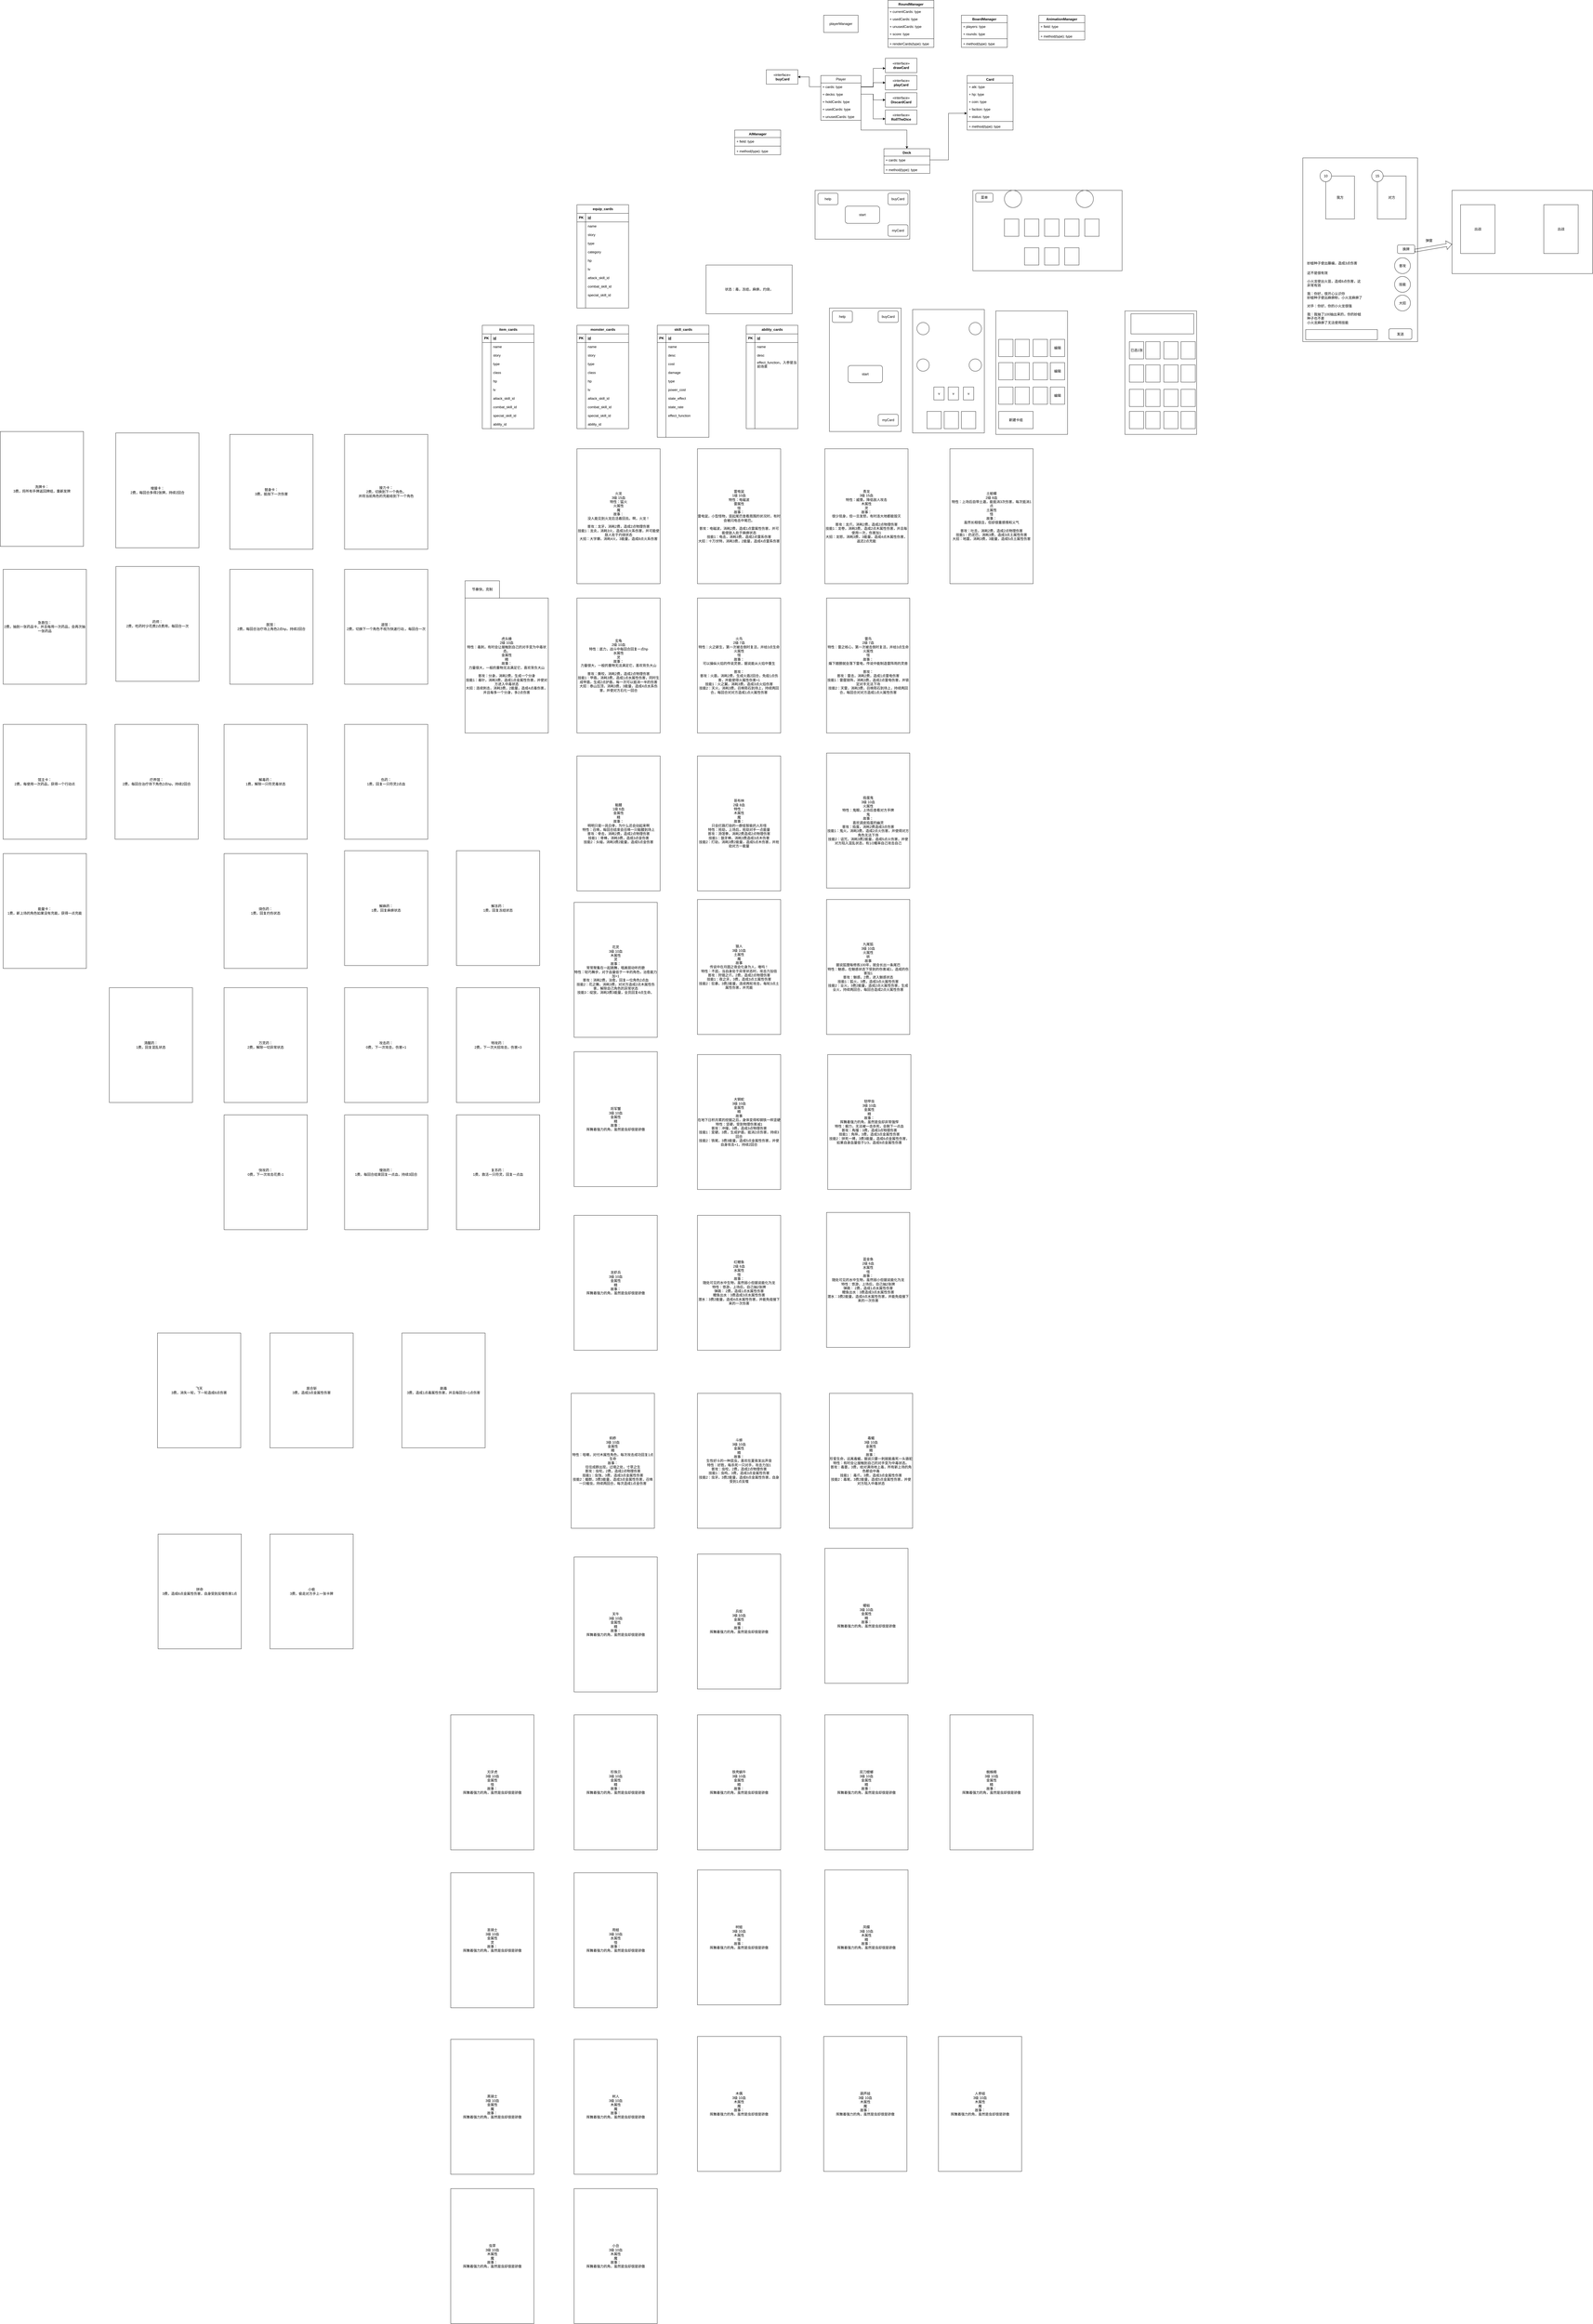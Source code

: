 <mxfile version="21.3.8" type="github">
  <diagram name="第 1 页" id="MNc6gyyGIOkFOuRA8HaN">
    <mxGraphModel dx="4794" dy="681" grid="1" gridSize="10" guides="1" tooltips="1" connect="1" arrows="1" fold="1" page="1" pageScale="1" pageWidth="827" pageHeight="1169" math="0" shadow="0">
      <root>
        <mxCell id="0" />
        <mxCell id="1" parent="0" />
        <mxCell id="waJKk4ikB9sFZJaaO0Lk-2" value="playerManager" style="rounded=0;whiteSpace=wrap;html=1;" parent="1" vertex="1">
          <mxGeometry x="110" y="120" width="120" height="60" as="geometry" />
        </mxCell>
        <mxCell id="waJKk4ikB9sFZJaaO0Lk-30" value="" style="edgeStyle=orthogonalEdgeStyle;rounded=0;orthogonalLoop=1;jettySize=auto;html=1;" parent="1" source="waJKk4ikB9sFZJaaO0Lk-8" target="waJKk4ikB9sFZJaaO0Lk-29" edge="1">
          <mxGeometry relative="1" as="geometry">
            <Array as="points">
              <mxPoint x="283" y="370" />
              <mxPoint x="283" y="305" />
            </Array>
          </mxGeometry>
        </mxCell>
        <mxCell id="waJKk4ikB9sFZJaaO0Lk-34" style="edgeStyle=orthogonalEdgeStyle;rounded=0;orthogonalLoop=1;jettySize=auto;html=1;exitX=1;exitY=0.5;exitDx=0;exitDy=0;entryX=0;entryY=0.5;entryDx=0;entryDy=0;" parent="1" source="waJKk4ikB9sFZJaaO0Lk-9" target="waJKk4ikB9sFZJaaO0Lk-31" edge="1">
          <mxGeometry relative="1" as="geometry" />
        </mxCell>
        <mxCell id="waJKk4ikB9sFZJaaO0Lk-8" value="Player" style="swimlane;fontStyle=0;childLayout=stackLayout;horizontal=1;startSize=26;fillColor=none;horizontalStack=0;resizeParent=1;resizeParentMax=0;resizeLast=0;collapsible=1;marginBottom=0;whiteSpace=wrap;html=1;" parent="1" vertex="1">
          <mxGeometry x="100" y="330" width="140" height="156" as="geometry" />
        </mxCell>
        <mxCell id="waJKk4ikB9sFZJaaO0Lk-9" value="+ cards: type" style="text;strokeColor=none;fillColor=none;align=left;verticalAlign=top;spacingLeft=4;spacingRight=4;overflow=hidden;rotatable=0;points=[[0,0.5],[1,0.5]];portConstraint=eastwest;whiteSpace=wrap;html=1;" parent="waJKk4ikB9sFZJaaO0Lk-8" vertex="1">
          <mxGeometry y="26" width="140" height="26" as="geometry" />
        </mxCell>
        <mxCell id="waJKk4ikB9sFZJaaO0Lk-45" value="+ decks: type" style="text;strokeColor=none;fillColor=none;align=left;verticalAlign=top;spacingLeft=4;spacingRight=4;overflow=hidden;rotatable=0;points=[[0,0.5],[1,0.5]];portConstraint=eastwest;whiteSpace=wrap;html=1;" parent="waJKk4ikB9sFZJaaO0Lk-8" vertex="1">
          <mxGeometry y="52" width="140" height="26" as="geometry" />
        </mxCell>
        <mxCell id="waJKk4ikB9sFZJaaO0Lk-46" value="+ holdCards: type" style="text;strokeColor=none;fillColor=none;align=left;verticalAlign=top;spacingLeft=4;spacingRight=4;overflow=hidden;rotatable=0;points=[[0,0.5],[1,0.5]];portConstraint=eastwest;whiteSpace=wrap;html=1;" parent="waJKk4ikB9sFZJaaO0Lk-8" vertex="1">
          <mxGeometry y="78" width="140" height="26" as="geometry" />
        </mxCell>
        <mxCell id="waJKk4ikB9sFZJaaO0Lk-47" value="+ usedCards: type" style="text;strokeColor=none;fillColor=none;align=left;verticalAlign=top;spacingLeft=4;spacingRight=4;overflow=hidden;rotatable=0;points=[[0,0.5],[1,0.5]];portConstraint=eastwest;whiteSpace=wrap;html=1;" parent="waJKk4ikB9sFZJaaO0Lk-8" vertex="1">
          <mxGeometry y="104" width="140" height="26" as="geometry" />
        </mxCell>
        <mxCell id="waJKk4ikB9sFZJaaO0Lk-23" value="+ unusedCards: type" style="text;strokeColor=none;fillColor=none;align=left;verticalAlign=top;spacingLeft=4;spacingRight=4;overflow=hidden;rotatable=0;points=[[0,0.5],[1,0.5]];portConstraint=eastwest;whiteSpace=wrap;html=1;" parent="waJKk4ikB9sFZJaaO0Lk-8" vertex="1">
          <mxGeometry y="130" width="140" height="26" as="geometry" />
        </mxCell>
        <mxCell id="waJKk4ikB9sFZJaaO0Lk-12" value="Card" style="swimlane;fontStyle=1;align=center;verticalAlign=top;childLayout=stackLayout;horizontal=1;startSize=26;horizontalStack=0;resizeParent=1;resizeParentMax=0;resizeLast=0;collapsible=1;marginBottom=0;whiteSpace=wrap;html=1;" parent="1" vertex="1">
          <mxGeometry x="610" y="330" width="160" height="190" as="geometry" />
        </mxCell>
        <mxCell id="waJKk4ikB9sFZJaaO0Lk-13" value="+ atk: type&lt;br&gt;" style="text;strokeColor=none;fillColor=none;align=left;verticalAlign=top;spacingLeft=4;spacingRight=4;overflow=hidden;rotatable=0;points=[[0,0.5],[1,0.5]];portConstraint=eastwest;whiteSpace=wrap;html=1;" parent="waJKk4ikB9sFZJaaO0Lk-12" vertex="1">
          <mxGeometry y="26" width="160" height="26" as="geometry" />
        </mxCell>
        <mxCell id="waJKk4ikB9sFZJaaO0Lk-20" value="+ hp: type" style="text;strokeColor=none;fillColor=none;align=left;verticalAlign=top;spacingLeft=4;spacingRight=4;overflow=hidden;rotatable=0;points=[[0,0.5],[1,0.5]];portConstraint=eastwest;whiteSpace=wrap;html=1;" parent="waJKk4ikB9sFZJaaO0Lk-12" vertex="1">
          <mxGeometry y="52" width="160" height="26" as="geometry" />
        </mxCell>
        <mxCell id="waJKk4ikB9sFZJaaO0Lk-21" value="+ coin: type" style="text;strokeColor=none;fillColor=none;align=left;verticalAlign=top;spacingLeft=4;spacingRight=4;overflow=hidden;rotatable=0;points=[[0,0.5],[1,0.5]];portConstraint=eastwest;whiteSpace=wrap;html=1;" parent="waJKk4ikB9sFZJaaO0Lk-12" vertex="1">
          <mxGeometry y="78" width="160" height="26" as="geometry" />
        </mxCell>
        <mxCell id="waJKk4ikB9sFZJaaO0Lk-50" value="+ faction: type" style="text;strokeColor=none;fillColor=none;align=left;verticalAlign=top;spacingLeft=4;spacingRight=4;overflow=hidden;rotatable=0;points=[[0,0.5],[1,0.5]];portConstraint=eastwest;whiteSpace=wrap;html=1;" parent="waJKk4ikB9sFZJaaO0Lk-12" vertex="1">
          <mxGeometry y="104" width="160" height="26" as="geometry" />
        </mxCell>
        <mxCell id="waJKk4ikB9sFZJaaO0Lk-55" value="+ status: type" style="text;strokeColor=none;fillColor=none;align=left;verticalAlign=top;spacingLeft=4;spacingRight=4;overflow=hidden;rotatable=0;points=[[0,0.5],[1,0.5]];portConstraint=eastwest;whiteSpace=wrap;html=1;" parent="waJKk4ikB9sFZJaaO0Lk-12" vertex="1">
          <mxGeometry y="130" width="160" height="26" as="geometry" />
        </mxCell>
        <mxCell id="waJKk4ikB9sFZJaaO0Lk-14" value="" style="line;strokeWidth=1;fillColor=none;align=left;verticalAlign=middle;spacingTop=-1;spacingLeft=3;spacingRight=3;rotatable=0;labelPosition=right;points=[];portConstraint=eastwest;strokeColor=inherit;" parent="waJKk4ikB9sFZJaaO0Lk-12" vertex="1">
          <mxGeometry y="156" width="160" height="8" as="geometry" />
        </mxCell>
        <mxCell id="waJKk4ikB9sFZJaaO0Lk-15" value="+ method(type): type" style="text;strokeColor=none;fillColor=none;align=left;verticalAlign=top;spacingLeft=4;spacingRight=4;overflow=hidden;rotatable=0;points=[[0,0.5],[1,0.5]];portConstraint=eastwest;whiteSpace=wrap;html=1;" parent="waJKk4ikB9sFZJaaO0Lk-12" vertex="1">
          <mxGeometry y="164" width="160" height="26" as="geometry" />
        </mxCell>
        <mxCell id="waJKk4ikB9sFZJaaO0Lk-16" value="Deck" style="swimlane;fontStyle=1;align=center;verticalAlign=top;childLayout=stackLayout;horizontal=1;startSize=26;horizontalStack=0;resizeParent=1;resizeParentMax=0;resizeLast=0;collapsible=1;marginBottom=0;whiteSpace=wrap;html=1;" parent="1" vertex="1">
          <mxGeometry x="320" y="585" width="160" height="86" as="geometry" />
        </mxCell>
        <mxCell id="waJKk4ikB9sFZJaaO0Lk-17" value="+ cards: type" style="text;strokeColor=none;fillColor=none;align=left;verticalAlign=top;spacingLeft=4;spacingRight=4;overflow=hidden;rotatable=0;points=[[0,0.5],[1,0.5]];portConstraint=eastwest;whiteSpace=wrap;html=1;" parent="waJKk4ikB9sFZJaaO0Lk-16" vertex="1">
          <mxGeometry y="26" width="160" height="26" as="geometry" />
        </mxCell>
        <mxCell id="waJKk4ikB9sFZJaaO0Lk-18" value="" style="line;strokeWidth=1;fillColor=none;align=left;verticalAlign=middle;spacingTop=-1;spacingLeft=3;spacingRight=3;rotatable=0;labelPosition=right;points=[];portConstraint=eastwest;strokeColor=inherit;" parent="waJKk4ikB9sFZJaaO0Lk-16" vertex="1">
          <mxGeometry y="52" width="160" height="8" as="geometry" />
        </mxCell>
        <mxCell id="waJKk4ikB9sFZJaaO0Lk-19" value="+ method(type): type" style="text;strokeColor=none;fillColor=none;align=left;verticalAlign=top;spacingLeft=4;spacingRight=4;overflow=hidden;rotatable=0;points=[[0,0.5],[1,0.5]];portConstraint=eastwest;whiteSpace=wrap;html=1;" parent="waJKk4ikB9sFZJaaO0Lk-16" vertex="1">
          <mxGeometry y="60" width="160" height="26" as="geometry" />
        </mxCell>
        <mxCell id="waJKk4ikB9sFZJaaO0Lk-24" value="BoardManager" style="swimlane;fontStyle=1;align=center;verticalAlign=top;childLayout=stackLayout;horizontal=1;startSize=26;horizontalStack=0;resizeParent=1;resizeParentMax=0;resizeLast=0;collapsible=1;marginBottom=0;whiteSpace=wrap;html=1;" parent="1" vertex="1">
          <mxGeometry x="590" y="120" width="160" height="112" as="geometry" />
        </mxCell>
        <mxCell id="waJKk4ikB9sFZJaaO0Lk-25" value="+ players: type" style="text;strokeColor=none;fillColor=none;align=left;verticalAlign=top;spacingLeft=4;spacingRight=4;overflow=hidden;rotatable=0;points=[[0,0.5],[1,0.5]];portConstraint=eastwest;whiteSpace=wrap;html=1;" parent="waJKk4ikB9sFZJaaO0Lk-24" vertex="1">
          <mxGeometry y="26" width="160" height="26" as="geometry" />
        </mxCell>
        <mxCell id="waJKk4ikB9sFZJaaO0Lk-28" value="+ rounds: type" style="text;strokeColor=none;fillColor=none;align=left;verticalAlign=top;spacingLeft=4;spacingRight=4;overflow=hidden;rotatable=0;points=[[0,0.5],[1,0.5]];portConstraint=eastwest;whiteSpace=wrap;html=1;" parent="waJKk4ikB9sFZJaaO0Lk-24" vertex="1">
          <mxGeometry y="52" width="160" height="26" as="geometry" />
        </mxCell>
        <mxCell id="waJKk4ikB9sFZJaaO0Lk-26" value="" style="line;strokeWidth=1;fillColor=none;align=left;verticalAlign=middle;spacingTop=-1;spacingLeft=3;spacingRight=3;rotatable=0;labelPosition=right;points=[];portConstraint=eastwest;strokeColor=inherit;" parent="waJKk4ikB9sFZJaaO0Lk-24" vertex="1">
          <mxGeometry y="78" width="160" height="8" as="geometry" />
        </mxCell>
        <mxCell id="waJKk4ikB9sFZJaaO0Lk-27" value="+ method(type): type" style="text;strokeColor=none;fillColor=none;align=left;verticalAlign=top;spacingLeft=4;spacingRight=4;overflow=hidden;rotatable=0;points=[[0,0.5],[1,0.5]];portConstraint=eastwest;whiteSpace=wrap;html=1;" parent="waJKk4ikB9sFZJaaO0Lk-24" vertex="1">
          <mxGeometry y="86" width="160" height="26" as="geometry" />
        </mxCell>
        <mxCell id="waJKk4ikB9sFZJaaO0Lk-29" value="«interface»&lt;br&gt;&lt;b&gt;drawCard&lt;/b&gt;" style="html=1;whiteSpace=wrap;" parent="1" vertex="1">
          <mxGeometry x="325" y="270" width="110" height="50" as="geometry" />
        </mxCell>
        <mxCell id="waJKk4ikB9sFZJaaO0Lk-31" value="«interface»&lt;br&gt;&lt;b&gt;playCard&lt;/b&gt;" style="html=1;whiteSpace=wrap;" parent="1" vertex="1">
          <mxGeometry x="325" y="330" width="110" height="50" as="geometry" />
        </mxCell>
        <mxCell id="waJKk4ikB9sFZJaaO0Lk-32" value="«interface»&lt;br&gt;&lt;b&gt;RollTheDice&lt;/b&gt;" style="html=1;whiteSpace=wrap;" parent="1" vertex="1">
          <mxGeometry x="325" y="450" width="110" height="50" as="geometry" />
        </mxCell>
        <mxCell id="waJKk4ikB9sFZJaaO0Lk-37" value="RoundManager" style="swimlane;fontStyle=1;align=center;verticalAlign=top;childLayout=stackLayout;horizontal=1;startSize=26;horizontalStack=0;resizeParent=1;resizeParentMax=0;resizeLast=0;collapsible=1;marginBottom=0;whiteSpace=wrap;html=1;" parent="1" vertex="1">
          <mxGeometry x="334" y="68" width="160" height="164" as="geometry" />
        </mxCell>
        <mxCell id="waJKk4ikB9sFZJaaO0Lk-38" value="+ currentCards: type" style="text;strokeColor=none;fillColor=none;align=left;verticalAlign=top;spacingLeft=4;spacingRight=4;overflow=hidden;rotatable=0;points=[[0,0.5],[1,0.5]];portConstraint=eastwest;whiteSpace=wrap;html=1;" parent="waJKk4ikB9sFZJaaO0Lk-37" vertex="1">
          <mxGeometry y="26" width="160" height="26" as="geometry" />
        </mxCell>
        <mxCell id="waJKk4ikB9sFZJaaO0Lk-39" value="+ usedCards: type" style="text;strokeColor=none;fillColor=none;align=left;verticalAlign=top;spacingLeft=4;spacingRight=4;overflow=hidden;rotatable=0;points=[[0,0.5],[1,0.5]];portConstraint=eastwest;whiteSpace=wrap;html=1;" parent="waJKk4ikB9sFZJaaO0Lk-37" vertex="1">
          <mxGeometry y="52" width="160" height="26" as="geometry" />
        </mxCell>
        <mxCell id="waJKk4ikB9sFZJaaO0Lk-49" value="+ unusedCards: type" style="text;strokeColor=none;fillColor=none;align=left;verticalAlign=top;spacingLeft=4;spacingRight=4;overflow=hidden;rotatable=0;points=[[0,0.5],[1,0.5]];portConstraint=eastwest;whiteSpace=wrap;html=1;" parent="waJKk4ikB9sFZJaaO0Lk-37" vertex="1">
          <mxGeometry y="78" width="160" height="26" as="geometry" />
        </mxCell>
        <mxCell id="waJKk4ikB9sFZJaaO0Lk-44" value="+ score: type" style="text;strokeColor=none;fillColor=none;align=left;verticalAlign=top;spacingLeft=4;spacingRight=4;overflow=hidden;rotatable=0;points=[[0,0.5],[1,0.5]];portConstraint=eastwest;whiteSpace=wrap;html=1;" parent="waJKk4ikB9sFZJaaO0Lk-37" vertex="1">
          <mxGeometry y="104" width="160" height="26" as="geometry" />
        </mxCell>
        <mxCell id="waJKk4ikB9sFZJaaO0Lk-40" value="" style="line;strokeWidth=1;fillColor=none;align=left;verticalAlign=middle;spacingTop=-1;spacingLeft=3;spacingRight=3;rotatable=0;labelPosition=right;points=[];portConstraint=eastwest;strokeColor=inherit;" parent="waJKk4ikB9sFZJaaO0Lk-37" vertex="1">
          <mxGeometry y="130" width="160" height="8" as="geometry" />
        </mxCell>
        <mxCell id="waJKk4ikB9sFZJaaO0Lk-41" value="+ renderCards(type): type" style="text;strokeColor=none;fillColor=none;align=left;verticalAlign=top;spacingLeft=4;spacingRight=4;overflow=hidden;rotatable=0;points=[[0,0.5],[1,0.5]];portConstraint=eastwest;whiteSpace=wrap;html=1;" parent="waJKk4ikB9sFZJaaO0Lk-37" vertex="1">
          <mxGeometry y="138" width="160" height="26" as="geometry" />
        </mxCell>
        <mxCell id="waJKk4ikB9sFZJaaO0Lk-51" value="AnimationManager" style="swimlane;fontStyle=1;align=center;verticalAlign=top;childLayout=stackLayout;horizontal=1;startSize=26;horizontalStack=0;resizeParent=1;resizeParentMax=0;resizeLast=0;collapsible=1;marginBottom=0;whiteSpace=wrap;html=1;" parent="1" vertex="1">
          <mxGeometry x="860" y="120" width="160" height="86" as="geometry" />
        </mxCell>
        <mxCell id="waJKk4ikB9sFZJaaO0Lk-52" value="+ field: type" style="text;strokeColor=none;fillColor=none;align=left;verticalAlign=top;spacingLeft=4;spacingRight=4;overflow=hidden;rotatable=0;points=[[0,0.5],[1,0.5]];portConstraint=eastwest;whiteSpace=wrap;html=1;" parent="waJKk4ikB9sFZJaaO0Lk-51" vertex="1">
          <mxGeometry y="26" width="160" height="26" as="geometry" />
        </mxCell>
        <mxCell id="waJKk4ikB9sFZJaaO0Lk-53" value="" style="line;strokeWidth=1;fillColor=none;align=left;verticalAlign=middle;spacingTop=-1;spacingLeft=3;spacingRight=3;rotatable=0;labelPosition=right;points=[];portConstraint=eastwest;strokeColor=inherit;" parent="waJKk4ikB9sFZJaaO0Lk-51" vertex="1">
          <mxGeometry y="52" width="160" height="8" as="geometry" />
        </mxCell>
        <mxCell id="waJKk4ikB9sFZJaaO0Lk-54" value="+ method(type): type" style="text;strokeColor=none;fillColor=none;align=left;verticalAlign=top;spacingLeft=4;spacingRight=4;overflow=hidden;rotatable=0;points=[[0,0.5],[1,0.5]];portConstraint=eastwest;whiteSpace=wrap;html=1;" parent="waJKk4ikB9sFZJaaO0Lk-51" vertex="1">
          <mxGeometry y="60" width="160" height="26" as="geometry" />
        </mxCell>
        <mxCell id="waJKk4ikB9sFZJaaO0Lk-56" style="edgeStyle=orthogonalEdgeStyle;rounded=0;orthogonalLoop=1;jettySize=auto;html=1;exitX=1;exitY=0.5;exitDx=0;exitDy=0;" parent="1" source="waJKk4ikB9sFZJaaO0Lk-45" target="waJKk4ikB9sFZJaaO0Lk-16" edge="1">
          <mxGeometry relative="1" as="geometry">
            <Array as="points">
              <mxPoint x="240" y="520" />
              <mxPoint x="400" y="520" />
            </Array>
          </mxGeometry>
        </mxCell>
        <mxCell id="waJKk4ikB9sFZJaaO0Lk-57" style="edgeStyle=orthogonalEdgeStyle;rounded=0;orthogonalLoop=1;jettySize=auto;html=1;exitX=1;exitY=0.5;exitDx=0;exitDy=0;entryX=-0.004;entryY=0.064;entryDx=0;entryDy=0;entryPerimeter=0;" parent="1" source="waJKk4ikB9sFZJaaO0Lk-17" target="waJKk4ikB9sFZJaaO0Lk-55" edge="1">
          <mxGeometry relative="1" as="geometry" />
        </mxCell>
        <mxCell id="waJKk4ikB9sFZJaaO0Lk-58" value="«interface»&lt;br&gt;&lt;b&gt;DiscardCard&lt;/b&gt;" style="html=1;whiteSpace=wrap;" parent="1" vertex="1">
          <mxGeometry x="325" y="390" width="110" height="50" as="geometry" />
        </mxCell>
        <mxCell id="waJKk4ikB9sFZJaaO0Lk-59" style="edgeStyle=orthogonalEdgeStyle;rounded=0;orthogonalLoop=1;jettySize=auto;html=1;exitX=1;exitY=0.5;exitDx=0;exitDy=0;entryX=0;entryY=0.5;entryDx=0;entryDy=0;" parent="1" source="waJKk4ikB9sFZJaaO0Lk-45" target="waJKk4ikB9sFZJaaO0Lk-58" edge="1">
          <mxGeometry relative="1" as="geometry">
            <Array as="points">
              <mxPoint x="283" y="395" />
              <mxPoint x="283" y="415" />
            </Array>
          </mxGeometry>
        </mxCell>
        <mxCell id="waJKk4ikB9sFZJaaO0Lk-60" style="edgeStyle=orthogonalEdgeStyle;rounded=0;orthogonalLoop=1;jettySize=auto;html=1;exitX=1;exitY=0.5;exitDx=0;exitDy=0;entryX=-0.001;entryY=0.621;entryDx=0;entryDy=0;entryPerimeter=0;" parent="1" source="waJKk4ikB9sFZJaaO0Lk-45" target="waJKk4ikB9sFZJaaO0Lk-32" edge="1">
          <mxGeometry relative="1" as="geometry" />
        </mxCell>
        <mxCell id="waJKk4ikB9sFZJaaO0Lk-61" value="«interface»&lt;br&gt;&lt;b&gt;&amp;nbsp;buyCard&lt;/b&gt;" style="html=1;whiteSpace=wrap;" parent="1" vertex="1">
          <mxGeometry x="-90" y="310" width="110" height="50" as="geometry" />
        </mxCell>
        <mxCell id="waJKk4ikB9sFZJaaO0Lk-62" style="edgeStyle=orthogonalEdgeStyle;rounded=0;orthogonalLoop=1;jettySize=auto;html=1;exitX=0;exitY=0.5;exitDx=0;exitDy=0;entryX=1;entryY=0.5;entryDx=0;entryDy=0;" parent="1" source="waJKk4ikB9sFZJaaO0Lk-9" target="waJKk4ikB9sFZJaaO0Lk-61" edge="1">
          <mxGeometry relative="1" as="geometry" />
        </mxCell>
        <mxCell id="waJKk4ikB9sFZJaaO0Lk-63" value="" style="rounded=0;whiteSpace=wrap;html=1;" parent="1" vertex="1">
          <mxGeometry x="80" y="730" width="330" height="170" as="geometry" />
        </mxCell>
        <mxCell id="waJKk4ikB9sFZJaaO0Lk-64" value="start" style="rounded=1;whiteSpace=wrap;html=1;" parent="1" vertex="1">
          <mxGeometry x="185" y="785" width="120" height="60" as="geometry" />
        </mxCell>
        <mxCell id="waJKk4ikB9sFZJaaO0Lk-65" value="buyCard" style="rounded=1;whiteSpace=wrap;html=1;" parent="1" vertex="1">
          <mxGeometry x="334" y="740" width="70" height="40" as="geometry" />
        </mxCell>
        <mxCell id="waJKk4ikB9sFZJaaO0Lk-66" value="myCard" style="rounded=1;whiteSpace=wrap;html=1;" parent="1" vertex="1">
          <mxGeometry x="334" y="850" width="70" height="40" as="geometry" />
        </mxCell>
        <mxCell id="waJKk4ikB9sFZJaaO0Lk-67" value="help" style="rounded=1;whiteSpace=wrap;html=1;" parent="1" vertex="1">
          <mxGeometry x="90" y="740" width="70" height="40" as="geometry" />
        </mxCell>
        <mxCell id="waJKk4ikB9sFZJaaO0Lk-70" value="" style="rounded=0;whiteSpace=wrap;html=1;" parent="1" vertex="1">
          <mxGeometry x="130" y="1140" width="250" height="430" as="geometry" />
        </mxCell>
        <mxCell id="waJKk4ikB9sFZJaaO0Lk-71" value="start" style="rounded=1;whiteSpace=wrap;html=1;" parent="1" vertex="1">
          <mxGeometry x="195" y="1340" width="120" height="60" as="geometry" />
        </mxCell>
        <mxCell id="waJKk4ikB9sFZJaaO0Lk-72" value="myCard" style="rounded=1;whiteSpace=wrap;html=1;" parent="1" vertex="1">
          <mxGeometry x="300" y="1510" width="70" height="40" as="geometry" />
        </mxCell>
        <mxCell id="waJKk4ikB9sFZJaaO0Lk-73" value="buyCard" style="rounded=1;whiteSpace=wrap;html=1;" parent="1" vertex="1">
          <mxGeometry x="300" y="1150" width="70" height="40" as="geometry" />
        </mxCell>
        <mxCell id="waJKk4ikB9sFZJaaO0Lk-74" value="help" style="rounded=1;whiteSpace=wrap;html=1;" parent="1" vertex="1">
          <mxGeometry x="140" y="1150" width="70" height="40" as="geometry" />
        </mxCell>
        <mxCell id="waJKk4ikB9sFZJaaO0Lk-75" value="" style="rounded=0;whiteSpace=wrap;html=1;" parent="1" vertex="1">
          <mxGeometry x="630" y="730" width="520" height="280" as="geometry" />
        </mxCell>
        <mxCell id="waJKk4ikB9sFZJaaO0Lk-76" value="" style="rounded=0;whiteSpace=wrap;html=1;" parent="1" vertex="1">
          <mxGeometry x="810" y="930" width="50" height="60" as="geometry" />
        </mxCell>
        <mxCell id="waJKk4ikB9sFZJaaO0Lk-77" value="" style="rounded=0;whiteSpace=wrap;html=1;" parent="1" vertex="1">
          <mxGeometry x="880" y="930" width="50" height="60" as="geometry" />
        </mxCell>
        <mxCell id="waJKk4ikB9sFZJaaO0Lk-78" value="" style="rounded=0;whiteSpace=wrap;html=1;" parent="1" vertex="1">
          <mxGeometry x="950" y="930" width="50" height="60" as="geometry" />
        </mxCell>
        <mxCell id="waJKk4ikB9sFZJaaO0Lk-79" value="" style="rounded=0;whiteSpace=wrap;html=1;" parent="1" vertex="1">
          <mxGeometry x="740" y="830" width="50" height="60" as="geometry" />
        </mxCell>
        <mxCell id="waJKk4ikB9sFZJaaO0Lk-80" value="" style="rounded=0;whiteSpace=wrap;html=1;" parent="1" vertex="1">
          <mxGeometry x="810" y="830" width="50" height="60" as="geometry" />
        </mxCell>
        <mxCell id="waJKk4ikB9sFZJaaO0Lk-81" value="" style="rounded=0;whiteSpace=wrap;html=1;" parent="1" vertex="1">
          <mxGeometry x="880" y="830" width="50" height="60" as="geometry" />
        </mxCell>
        <mxCell id="waJKk4ikB9sFZJaaO0Lk-82" value="" style="rounded=0;whiteSpace=wrap;html=1;" parent="1" vertex="1">
          <mxGeometry x="950" y="830" width="50" height="60" as="geometry" />
        </mxCell>
        <mxCell id="waJKk4ikB9sFZJaaO0Lk-83" value="" style="rounded=0;whiteSpace=wrap;html=1;" parent="1" vertex="1">
          <mxGeometry x="1020" y="830" width="50" height="60" as="geometry" />
        </mxCell>
        <mxCell id="waJKk4ikB9sFZJaaO0Lk-84" value="" style="ellipse;whiteSpace=wrap;html=1;aspect=fixed;" parent="1" vertex="1">
          <mxGeometry x="740" y="730" width="60" height="60" as="geometry" />
        </mxCell>
        <mxCell id="waJKk4ikB9sFZJaaO0Lk-85" value="" style="ellipse;whiteSpace=wrap;html=1;aspect=fixed;" parent="1" vertex="1">
          <mxGeometry x="990" y="730" width="60" height="60" as="geometry" />
        </mxCell>
        <mxCell id="waJKk4ikB9sFZJaaO0Lk-88" value="菜单" style="rounded=1;whiteSpace=wrap;html=1;" parent="1" vertex="1">
          <mxGeometry x="640" y="740" width="60" height="30" as="geometry" />
        </mxCell>
        <mxCell id="waJKk4ikB9sFZJaaO0Lk-89" value="" style="rounded=0;whiteSpace=wrap;html=1;" parent="1" vertex="1">
          <mxGeometry x="710" y="1150" width="250" height="430" as="geometry" />
        </mxCell>
        <mxCell id="waJKk4ikB9sFZJaaO0Lk-90" value="" style="rounded=0;whiteSpace=wrap;html=1;" parent="1" vertex="1">
          <mxGeometry x="720" y="1249" width="50" height="60" as="geometry" />
        </mxCell>
        <mxCell id="waJKk4ikB9sFZJaaO0Lk-91" value="" style="rounded=0;whiteSpace=wrap;html=1;" parent="1" vertex="1">
          <mxGeometry x="777" y="1249" width="50" height="60" as="geometry" />
        </mxCell>
        <mxCell id="waJKk4ikB9sFZJaaO0Lk-92" value="" style="rounded=0;whiteSpace=wrap;html=1;" parent="1" vertex="1">
          <mxGeometry x="840" y="1249" width="50" height="60" as="geometry" />
        </mxCell>
        <mxCell id="waJKk4ikB9sFZJaaO0Lk-93" value="编辑" style="rounded=0;whiteSpace=wrap;html=1;" parent="1" vertex="1">
          <mxGeometry x="900" y="1249" width="50" height="60" as="geometry" />
        </mxCell>
        <mxCell id="waJKk4ikB9sFZJaaO0Lk-94" value="" style="rounded=0;whiteSpace=wrap;html=1;" parent="1" vertex="1">
          <mxGeometry x="720" y="1330" width="50" height="60" as="geometry" />
        </mxCell>
        <mxCell id="waJKk4ikB9sFZJaaO0Lk-95" value="" style="rounded=0;whiteSpace=wrap;html=1;" parent="1" vertex="1">
          <mxGeometry x="777" y="1330" width="50" height="60" as="geometry" />
        </mxCell>
        <mxCell id="waJKk4ikB9sFZJaaO0Lk-96" value="" style="rounded=0;whiteSpace=wrap;html=1;" parent="1" vertex="1">
          <mxGeometry x="840" y="1330" width="50" height="60" as="geometry" />
        </mxCell>
        <mxCell id="waJKk4ikB9sFZJaaO0Lk-97" value="编辑" style="rounded=0;whiteSpace=wrap;html=1;" parent="1" vertex="1">
          <mxGeometry x="900" y="1330" width="50" height="60" as="geometry" />
        </mxCell>
        <mxCell id="waJKk4ikB9sFZJaaO0Lk-98" value="" style="rounded=0;whiteSpace=wrap;html=1;" parent="1" vertex="1">
          <mxGeometry x="720" y="1415" width="50" height="60" as="geometry" />
        </mxCell>
        <mxCell id="waJKk4ikB9sFZJaaO0Lk-99" value="" style="rounded=0;whiteSpace=wrap;html=1;" parent="1" vertex="1">
          <mxGeometry x="777" y="1415" width="50" height="60" as="geometry" />
        </mxCell>
        <mxCell id="waJKk4ikB9sFZJaaO0Lk-100" value="" style="rounded=0;whiteSpace=wrap;html=1;" parent="1" vertex="1">
          <mxGeometry x="840" y="1415" width="50" height="60" as="geometry" />
        </mxCell>
        <mxCell id="waJKk4ikB9sFZJaaO0Lk-101" value="编辑" style="rounded=0;whiteSpace=wrap;html=1;" parent="1" vertex="1">
          <mxGeometry x="900" y="1415" width="50" height="60" as="geometry" />
        </mxCell>
        <mxCell id="waJKk4ikB9sFZJaaO0Lk-106" value="" style="rounded=0;whiteSpace=wrap;html=1;" parent="1" vertex="1">
          <mxGeometry x="1160" y="1150" width="250" height="430" as="geometry" />
        </mxCell>
        <mxCell id="waJKk4ikB9sFZJaaO0Lk-108" value="" style="rounded=0;whiteSpace=wrap;html=1;" parent="1" vertex="1">
          <mxGeometry x="1181" y="1160" width="219" height="70" as="geometry" />
        </mxCell>
        <mxCell id="waJKk4ikB9sFZJaaO0Lk-109" value="新建卡组" style="rounded=0;whiteSpace=wrap;html=1;" parent="1" vertex="1">
          <mxGeometry x="720" y="1500" width="120" height="60" as="geometry" />
        </mxCell>
        <mxCell id="waJKk4ikB9sFZJaaO0Lk-122" value="已选1张" style="rounded=0;whiteSpace=wrap;html=1;" parent="1" vertex="1">
          <mxGeometry x="1175.5" y="1257" width="50" height="60" as="geometry" />
        </mxCell>
        <mxCell id="waJKk4ikB9sFZJaaO0Lk-123" value="" style="rounded=0;whiteSpace=wrap;html=1;" parent="1" vertex="1">
          <mxGeometry x="1232.5" y="1257" width="50" height="60" as="geometry" />
        </mxCell>
        <mxCell id="waJKk4ikB9sFZJaaO0Lk-124" value="" style="rounded=0;whiteSpace=wrap;html=1;" parent="1" vertex="1">
          <mxGeometry x="1295.5" y="1257" width="50" height="60" as="geometry" />
        </mxCell>
        <mxCell id="waJKk4ikB9sFZJaaO0Lk-125" value="" style="rounded=0;whiteSpace=wrap;html=1;" parent="1" vertex="1">
          <mxGeometry x="1355.5" y="1257" width="50" height="60" as="geometry" />
        </mxCell>
        <mxCell id="waJKk4ikB9sFZJaaO0Lk-126" value="" style="rounded=0;whiteSpace=wrap;html=1;" parent="1" vertex="1">
          <mxGeometry x="1175.5" y="1338" width="50" height="60" as="geometry" />
        </mxCell>
        <mxCell id="waJKk4ikB9sFZJaaO0Lk-127" value="" style="rounded=0;whiteSpace=wrap;html=1;" parent="1" vertex="1">
          <mxGeometry x="1232.5" y="1338" width="50" height="60" as="geometry" />
        </mxCell>
        <mxCell id="waJKk4ikB9sFZJaaO0Lk-128" value="" style="rounded=0;whiteSpace=wrap;html=1;" parent="1" vertex="1">
          <mxGeometry x="1295.5" y="1338" width="50" height="60" as="geometry" />
        </mxCell>
        <mxCell id="waJKk4ikB9sFZJaaO0Lk-129" value="" style="rounded=0;whiteSpace=wrap;html=1;" parent="1" vertex="1">
          <mxGeometry x="1355.5" y="1338" width="50" height="60" as="geometry" />
        </mxCell>
        <mxCell id="waJKk4ikB9sFZJaaO0Lk-130" value="" style="rounded=0;whiteSpace=wrap;html=1;" parent="1" vertex="1">
          <mxGeometry x="1175.5" y="1423" width="50" height="60" as="geometry" />
        </mxCell>
        <mxCell id="waJKk4ikB9sFZJaaO0Lk-131" value="" style="rounded=0;whiteSpace=wrap;html=1;" parent="1" vertex="1">
          <mxGeometry x="1232.5" y="1423" width="50" height="60" as="geometry" />
        </mxCell>
        <mxCell id="waJKk4ikB9sFZJaaO0Lk-132" value="" style="rounded=0;whiteSpace=wrap;html=1;" parent="1" vertex="1">
          <mxGeometry x="1295.5" y="1423" width="50" height="60" as="geometry" />
        </mxCell>
        <mxCell id="waJKk4ikB9sFZJaaO0Lk-133" value="" style="rounded=0;whiteSpace=wrap;html=1;" parent="1" vertex="1">
          <mxGeometry x="1355.5" y="1423" width="50" height="60" as="geometry" />
        </mxCell>
        <mxCell id="waJKk4ikB9sFZJaaO0Lk-134" value="" style="rounded=0;whiteSpace=wrap;html=1;" parent="1" vertex="1">
          <mxGeometry x="1175.5" y="1500" width="50" height="60" as="geometry" />
        </mxCell>
        <mxCell id="waJKk4ikB9sFZJaaO0Lk-135" value="" style="rounded=0;whiteSpace=wrap;html=1;" parent="1" vertex="1">
          <mxGeometry x="1232.5" y="1500" width="50" height="60" as="geometry" />
        </mxCell>
        <mxCell id="waJKk4ikB9sFZJaaO0Lk-136" value="" style="rounded=0;whiteSpace=wrap;html=1;" parent="1" vertex="1">
          <mxGeometry x="1295.5" y="1500" width="50" height="60" as="geometry" />
        </mxCell>
        <mxCell id="waJKk4ikB9sFZJaaO0Lk-137" value="" style="rounded=0;whiteSpace=wrap;html=1;" parent="1" vertex="1">
          <mxGeometry x="1355.5" y="1500" width="50" height="60" as="geometry" />
        </mxCell>
        <mxCell id="waJKk4ikB9sFZJaaO0Lk-141" value="AIManager" style="swimlane;fontStyle=1;align=center;verticalAlign=top;childLayout=stackLayout;horizontal=1;startSize=26;horizontalStack=0;resizeParent=1;resizeParentMax=0;resizeLast=0;collapsible=1;marginBottom=0;whiteSpace=wrap;html=1;" parent="1" vertex="1">
          <mxGeometry x="-200" y="520" width="160" height="86" as="geometry" />
        </mxCell>
        <mxCell id="waJKk4ikB9sFZJaaO0Lk-142" value="+ field: type" style="text;strokeColor=none;fillColor=none;align=left;verticalAlign=top;spacingLeft=4;spacingRight=4;overflow=hidden;rotatable=0;points=[[0,0.5],[1,0.5]];portConstraint=eastwest;whiteSpace=wrap;html=1;" parent="waJKk4ikB9sFZJaaO0Lk-141" vertex="1">
          <mxGeometry y="26" width="160" height="26" as="geometry" />
        </mxCell>
        <mxCell id="waJKk4ikB9sFZJaaO0Lk-143" value="" style="line;strokeWidth=1;fillColor=none;align=left;verticalAlign=middle;spacingTop=-1;spacingLeft=3;spacingRight=3;rotatable=0;labelPosition=right;points=[];portConstraint=eastwest;strokeColor=inherit;" parent="waJKk4ikB9sFZJaaO0Lk-141" vertex="1">
          <mxGeometry y="52" width="160" height="8" as="geometry" />
        </mxCell>
        <mxCell id="waJKk4ikB9sFZJaaO0Lk-144" value="+ method(type): type" style="text;strokeColor=none;fillColor=none;align=left;verticalAlign=top;spacingLeft=4;spacingRight=4;overflow=hidden;rotatable=0;points=[[0,0.5],[1,0.5]];portConstraint=eastwest;whiteSpace=wrap;html=1;" parent="waJKk4ikB9sFZJaaO0Lk-141" vertex="1">
          <mxGeometry y="60" width="160" height="26" as="geometry" />
        </mxCell>
        <mxCell id="waJKk4ikB9sFZJaaO0Lk-145" value="" style="rounded=0;whiteSpace=wrap;html=1;" parent="1" vertex="1">
          <mxGeometry x="420" y="1145" width="250" height="430" as="geometry" />
        </mxCell>
        <mxCell id="waJKk4ikB9sFZJaaO0Lk-147" value="" style="ellipse;whiteSpace=wrap;html=1;aspect=fixed;" parent="1" vertex="1">
          <mxGeometry x="435" y="1317" width="43" height="43" as="geometry" />
        </mxCell>
        <mxCell id="waJKk4ikB9sFZJaaO0Lk-150" value="" style="rounded=0;whiteSpace=wrap;html=1;" parent="1" vertex="1">
          <mxGeometry x="470" y="1500" width="50" height="60" as="geometry" />
        </mxCell>
        <mxCell id="waJKk4ikB9sFZJaaO0Lk-151" value="" style="rounded=0;whiteSpace=wrap;html=1;" parent="1" vertex="1">
          <mxGeometry x="530" y="1500" width="50" height="60" as="geometry" />
        </mxCell>
        <mxCell id="waJKk4ikB9sFZJaaO0Lk-152" value="" style="rounded=0;whiteSpace=wrap;html=1;" parent="1" vertex="1">
          <mxGeometry x="590" y="1500" width="50" height="60" as="geometry" />
        </mxCell>
        <mxCell id="waJKk4ikB9sFZJaaO0Lk-157" value="v" style="rounded=0;whiteSpace=wrap;html=1;" parent="1" vertex="1">
          <mxGeometry x="494" y="1415" width="36" height="45" as="geometry" />
        </mxCell>
        <mxCell id="waJKk4ikB9sFZJaaO0Lk-158" value="v" style="rounded=0;whiteSpace=wrap;html=1;" parent="1" vertex="1">
          <mxGeometry x="544" y="1415" width="36" height="45" as="geometry" />
        </mxCell>
        <mxCell id="waJKk4ikB9sFZJaaO0Lk-159" value="v" style="rounded=0;whiteSpace=wrap;html=1;" parent="1" vertex="1">
          <mxGeometry x="597" y="1415" width="36" height="45" as="geometry" />
        </mxCell>
        <mxCell id="waJKk4ikB9sFZJaaO0Lk-160" value="" style="ellipse;whiteSpace=wrap;html=1;aspect=fixed;" parent="1" vertex="1">
          <mxGeometry x="617" y="1317" width="43" height="43" as="geometry" />
        </mxCell>
        <mxCell id="waJKk4ikB9sFZJaaO0Lk-161" value="" style="ellipse;whiteSpace=wrap;html=1;aspect=fixed;" parent="1" vertex="1">
          <mxGeometry x="435" y="1190" width="43" height="43" as="geometry" />
        </mxCell>
        <mxCell id="waJKk4ikB9sFZJaaO0Lk-162" value="" style="ellipse;whiteSpace=wrap;html=1;aspect=fixed;" parent="1" vertex="1">
          <mxGeometry x="617" y="1190" width="43" height="43" as="geometry" />
        </mxCell>
        <mxCell id="wLLbrtgMV4Qhfo6VN03M-1" value="monster_cards" style="shape=table;startSize=30;container=1;collapsible=1;childLayout=tableLayout;fixedRows=1;rowLines=0;fontStyle=1;align=center;resizeLast=1;html=1;" parent="1" vertex="1">
          <mxGeometry x="-750" y="1200" width="180" height="360" as="geometry" />
        </mxCell>
        <mxCell id="wLLbrtgMV4Qhfo6VN03M-2" value="" style="shape=tableRow;horizontal=0;startSize=0;swimlaneHead=0;swimlaneBody=0;fillColor=none;collapsible=0;dropTarget=0;points=[[0,0.5],[1,0.5]];portConstraint=eastwest;top=0;left=0;right=0;bottom=1;" parent="wLLbrtgMV4Qhfo6VN03M-1" vertex="1">
          <mxGeometry y="30" width="180" height="30" as="geometry" />
        </mxCell>
        <mxCell id="wLLbrtgMV4Qhfo6VN03M-3" value="PK" style="shape=partialRectangle;connectable=0;fillColor=none;top=0;left=0;bottom=0;right=0;fontStyle=1;overflow=hidden;whiteSpace=wrap;html=1;" parent="wLLbrtgMV4Qhfo6VN03M-2" vertex="1">
          <mxGeometry width="30" height="30" as="geometry">
            <mxRectangle width="30" height="30" as="alternateBounds" />
          </mxGeometry>
        </mxCell>
        <mxCell id="wLLbrtgMV4Qhfo6VN03M-4" value="id" style="shape=partialRectangle;connectable=0;fillColor=none;top=0;left=0;bottom=0;right=0;align=left;spacingLeft=6;fontStyle=5;overflow=hidden;whiteSpace=wrap;html=1;" parent="wLLbrtgMV4Qhfo6VN03M-2" vertex="1">
          <mxGeometry x="30" width="150" height="30" as="geometry">
            <mxRectangle width="150" height="30" as="alternateBounds" />
          </mxGeometry>
        </mxCell>
        <mxCell id="wLLbrtgMV4Qhfo6VN03M-5" value="" style="shape=tableRow;horizontal=0;startSize=0;swimlaneHead=0;swimlaneBody=0;fillColor=none;collapsible=0;dropTarget=0;points=[[0,0.5],[1,0.5]];portConstraint=eastwest;top=0;left=0;right=0;bottom=0;" parent="wLLbrtgMV4Qhfo6VN03M-1" vertex="1">
          <mxGeometry y="60" width="180" height="30" as="geometry" />
        </mxCell>
        <mxCell id="wLLbrtgMV4Qhfo6VN03M-6" value="" style="shape=partialRectangle;connectable=0;fillColor=none;top=0;left=0;bottom=0;right=0;editable=1;overflow=hidden;whiteSpace=wrap;html=1;" parent="wLLbrtgMV4Qhfo6VN03M-5" vertex="1">
          <mxGeometry width="30" height="30" as="geometry">
            <mxRectangle width="30" height="30" as="alternateBounds" />
          </mxGeometry>
        </mxCell>
        <mxCell id="wLLbrtgMV4Qhfo6VN03M-7" value="name" style="shape=partialRectangle;connectable=0;fillColor=none;top=0;left=0;bottom=0;right=0;align=left;spacingLeft=6;overflow=hidden;whiteSpace=wrap;html=1;" parent="wLLbrtgMV4Qhfo6VN03M-5" vertex="1">
          <mxGeometry x="30" width="150" height="30" as="geometry">
            <mxRectangle width="150" height="30" as="alternateBounds" />
          </mxGeometry>
        </mxCell>
        <mxCell id="wLLbrtgMV4Qhfo6VN03M-8" value="" style="shape=tableRow;horizontal=0;startSize=0;swimlaneHead=0;swimlaneBody=0;fillColor=none;collapsible=0;dropTarget=0;points=[[0,0.5],[1,0.5]];portConstraint=eastwest;top=0;left=0;right=0;bottom=0;" parent="wLLbrtgMV4Qhfo6VN03M-1" vertex="1">
          <mxGeometry y="90" width="180" height="30" as="geometry" />
        </mxCell>
        <mxCell id="wLLbrtgMV4Qhfo6VN03M-9" value="" style="shape=partialRectangle;connectable=0;fillColor=none;top=0;left=0;bottom=0;right=0;editable=1;overflow=hidden;whiteSpace=wrap;html=1;" parent="wLLbrtgMV4Qhfo6VN03M-8" vertex="1">
          <mxGeometry width="30" height="30" as="geometry">
            <mxRectangle width="30" height="30" as="alternateBounds" />
          </mxGeometry>
        </mxCell>
        <mxCell id="wLLbrtgMV4Qhfo6VN03M-10" value="story" style="shape=partialRectangle;connectable=0;fillColor=none;top=0;left=0;bottom=0;right=0;align=left;spacingLeft=6;overflow=hidden;whiteSpace=wrap;html=1;" parent="wLLbrtgMV4Qhfo6VN03M-8" vertex="1">
          <mxGeometry x="30" width="150" height="30" as="geometry">
            <mxRectangle width="150" height="30" as="alternateBounds" />
          </mxGeometry>
        </mxCell>
        <mxCell id="wLLbrtgMV4Qhfo6VN03M-16" value="" style="shape=tableRow;horizontal=0;startSize=0;swimlaneHead=0;swimlaneBody=0;fillColor=none;collapsible=0;dropTarget=0;points=[[0,0.5],[1,0.5]];portConstraint=eastwest;top=0;left=0;right=0;bottom=0;" parent="wLLbrtgMV4Qhfo6VN03M-1" vertex="1">
          <mxGeometry y="120" width="180" height="30" as="geometry" />
        </mxCell>
        <mxCell id="wLLbrtgMV4Qhfo6VN03M-17" value="" style="shape=partialRectangle;connectable=0;fillColor=none;top=0;left=0;bottom=0;right=0;editable=1;overflow=hidden;whiteSpace=wrap;html=1;" parent="wLLbrtgMV4Qhfo6VN03M-16" vertex="1">
          <mxGeometry width="30" height="30" as="geometry">
            <mxRectangle width="30" height="30" as="alternateBounds" />
          </mxGeometry>
        </mxCell>
        <mxCell id="wLLbrtgMV4Qhfo6VN03M-18" value="type" style="shape=partialRectangle;connectable=0;fillColor=none;top=0;left=0;bottom=0;right=0;align=left;spacingLeft=6;overflow=hidden;whiteSpace=wrap;html=1;" parent="wLLbrtgMV4Qhfo6VN03M-16" vertex="1">
          <mxGeometry x="30" width="150" height="30" as="geometry">
            <mxRectangle width="150" height="30" as="alternateBounds" />
          </mxGeometry>
        </mxCell>
        <mxCell id="wLLbrtgMV4Qhfo6VN03M-11" value="" style="shape=tableRow;horizontal=0;startSize=0;swimlaneHead=0;swimlaneBody=0;fillColor=none;collapsible=0;dropTarget=0;points=[[0,0.5],[1,0.5]];portConstraint=eastwest;top=0;left=0;right=0;bottom=0;" parent="wLLbrtgMV4Qhfo6VN03M-1" vertex="1">
          <mxGeometry y="150" width="180" height="30" as="geometry" />
        </mxCell>
        <mxCell id="wLLbrtgMV4Qhfo6VN03M-12" value="" style="shape=partialRectangle;connectable=0;fillColor=none;top=0;left=0;bottom=0;right=0;editable=1;overflow=hidden;whiteSpace=wrap;html=1;" parent="wLLbrtgMV4Qhfo6VN03M-11" vertex="1">
          <mxGeometry width="30" height="30" as="geometry">
            <mxRectangle width="30" height="30" as="alternateBounds" />
          </mxGeometry>
        </mxCell>
        <mxCell id="wLLbrtgMV4Qhfo6VN03M-13" value="class" style="shape=partialRectangle;connectable=0;fillColor=none;top=0;left=0;bottom=0;right=0;align=left;spacingLeft=6;overflow=hidden;whiteSpace=wrap;html=1;" parent="wLLbrtgMV4Qhfo6VN03M-11" vertex="1">
          <mxGeometry x="30" width="150" height="30" as="geometry">
            <mxRectangle width="150" height="30" as="alternateBounds" />
          </mxGeometry>
        </mxCell>
        <mxCell id="wLLbrtgMV4Qhfo6VN03M-19" value="" style="shape=tableRow;horizontal=0;startSize=0;swimlaneHead=0;swimlaneBody=0;fillColor=none;collapsible=0;dropTarget=0;points=[[0,0.5],[1,0.5]];portConstraint=eastwest;top=0;left=0;right=0;bottom=0;" parent="wLLbrtgMV4Qhfo6VN03M-1" vertex="1">
          <mxGeometry y="180" width="180" height="30" as="geometry" />
        </mxCell>
        <mxCell id="wLLbrtgMV4Qhfo6VN03M-20" value="" style="shape=partialRectangle;connectable=0;fillColor=none;top=0;left=0;bottom=0;right=0;editable=1;overflow=hidden;whiteSpace=wrap;html=1;" parent="wLLbrtgMV4Qhfo6VN03M-19" vertex="1">
          <mxGeometry width="30" height="30" as="geometry">
            <mxRectangle width="30" height="30" as="alternateBounds" />
          </mxGeometry>
        </mxCell>
        <mxCell id="wLLbrtgMV4Qhfo6VN03M-21" value="hp" style="shape=partialRectangle;connectable=0;fillColor=none;top=0;left=0;bottom=0;right=0;align=left;spacingLeft=6;overflow=hidden;whiteSpace=wrap;html=1;" parent="wLLbrtgMV4Qhfo6VN03M-19" vertex="1">
          <mxGeometry x="30" width="150" height="30" as="geometry">
            <mxRectangle width="150" height="30" as="alternateBounds" />
          </mxGeometry>
        </mxCell>
        <mxCell id="wLLbrtgMV4Qhfo6VN03M-22" value="" style="shape=tableRow;horizontal=0;startSize=0;swimlaneHead=0;swimlaneBody=0;fillColor=none;collapsible=0;dropTarget=0;points=[[0,0.5],[1,0.5]];portConstraint=eastwest;top=0;left=0;right=0;bottom=0;" parent="wLLbrtgMV4Qhfo6VN03M-1" vertex="1">
          <mxGeometry y="210" width="180" height="30" as="geometry" />
        </mxCell>
        <mxCell id="wLLbrtgMV4Qhfo6VN03M-23" value="" style="shape=partialRectangle;connectable=0;fillColor=none;top=0;left=0;bottom=0;right=0;editable=1;overflow=hidden;whiteSpace=wrap;html=1;" parent="wLLbrtgMV4Qhfo6VN03M-22" vertex="1">
          <mxGeometry width="30" height="30" as="geometry">
            <mxRectangle width="30" height="30" as="alternateBounds" />
          </mxGeometry>
        </mxCell>
        <mxCell id="wLLbrtgMV4Qhfo6VN03M-24" value="lv" style="shape=partialRectangle;connectable=0;fillColor=none;top=0;left=0;bottom=0;right=0;align=left;spacingLeft=6;overflow=hidden;whiteSpace=wrap;html=1;" parent="wLLbrtgMV4Qhfo6VN03M-22" vertex="1">
          <mxGeometry x="30" width="150" height="30" as="geometry">
            <mxRectangle width="150" height="30" as="alternateBounds" />
          </mxGeometry>
        </mxCell>
        <mxCell id="wLLbrtgMV4Qhfo6VN03M-25" value="" style="shape=tableRow;horizontal=0;startSize=0;swimlaneHead=0;swimlaneBody=0;fillColor=none;collapsible=0;dropTarget=0;points=[[0,0.5],[1,0.5]];portConstraint=eastwest;top=0;left=0;right=0;bottom=0;" parent="wLLbrtgMV4Qhfo6VN03M-1" vertex="1">
          <mxGeometry y="240" width="180" height="30" as="geometry" />
        </mxCell>
        <mxCell id="wLLbrtgMV4Qhfo6VN03M-26" value="" style="shape=partialRectangle;connectable=0;fillColor=none;top=0;left=0;bottom=0;right=0;editable=1;overflow=hidden;whiteSpace=wrap;html=1;" parent="wLLbrtgMV4Qhfo6VN03M-25" vertex="1">
          <mxGeometry width="30" height="30" as="geometry">
            <mxRectangle width="30" height="30" as="alternateBounds" />
          </mxGeometry>
        </mxCell>
        <mxCell id="wLLbrtgMV4Qhfo6VN03M-27" value="attack_skill_id" style="shape=partialRectangle;connectable=0;fillColor=none;top=0;left=0;bottom=0;right=0;align=left;spacingLeft=6;overflow=hidden;whiteSpace=wrap;html=1;" parent="wLLbrtgMV4Qhfo6VN03M-25" vertex="1">
          <mxGeometry x="30" width="150" height="30" as="geometry">
            <mxRectangle width="150" height="30" as="alternateBounds" />
          </mxGeometry>
        </mxCell>
        <mxCell id="wLLbrtgMV4Qhfo6VN03M-35" value="" style="shape=tableRow;horizontal=0;startSize=0;swimlaneHead=0;swimlaneBody=0;fillColor=none;collapsible=0;dropTarget=0;points=[[0,0.5],[1,0.5]];portConstraint=eastwest;top=0;left=0;right=0;bottom=0;" parent="wLLbrtgMV4Qhfo6VN03M-1" vertex="1">
          <mxGeometry y="270" width="180" height="30" as="geometry" />
        </mxCell>
        <mxCell id="wLLbrtgMV4Qhfo6VN03M-36" value="" style="shape=partialRectangle;connectable=0;fillColor=none;top=0;left=0;bottom=0;right=0;editable=1;overflow=hidden;whiteSpace=wrap;html=1;" parent="wLLbrtgMV4Qhfo6VN03M-35" vertex="1">
          <mxGeometry width="30" height="30" as="geometry">
            <mxRectangle width="30" height="30" as="alternateBounds" />
          </mxGeometry>
        </mxCell>
        <mxCell id="wLLbrtgMV4Qhfo6VN03M-37" value="combat_skill_id" style="shape=partialRectangle;connectable=0;fillColor=none;top=0;left=0;bottom=0;right=0;align=left;spacingLeft=6;overflow=hidden;whiteSpace=wrap;html=1;" parent="wLLbrtgMV4Qhfo6VN03M-35" vertex="1">
          <mxGeometry x="30" width="150" height="30" as="geometry">
            <mxRectangle width="150" height="30" as="alternateBounds" />
          </mxGeometry>
        </mxCell>
        <mxCell id="wLLbrtgMV4Qhfo6VN03M-28" value="" style="shape=tableRow;horizontal=0;startSize=0;swimlaneHead=0;swimlaneBody=0;fillColor=none;collapsible=0;dropTarget=0;points=[[0,0.5],[1,0.5]];portConstraint=eastwest;top=0;left=0;right=0;bottom=0;" parent="wLLbrtgMV4Qhfo6VN03M-1" vertex="1">
          <mxGeometry y="300" width="180" height="30" as="geometry" />
        </mxCell>
        <mxCell id="wLLbrtgMV4Qhfo6VN03M-29" value="" style="shape=partialRectangle;connectable=0;fillColor=none;top=0;left=0;bottom=0;right=0;editable=1;overflow=hidden;whiteSpace=wrap;html=1;" parent="wLLbrtgMV4Qhfo6VN03M-28" vertex="1">
          <mxGeometry width="30" height="30" as="geometry">
            <mxRectangle width="30" height="30" as="alternateBounds" />
          </mxGeometry>
        </mxCell>
        <mxCell id="wLLbrtgMV4Qhfo6VN03M-30" value="special_skill_id" style="shape=partialRectangle;connectable=0;fillColor=none;top=0;left=0;bottom=0;right=0;align=left;spacingLeft=6;overflow=hidden;whiteSpace=wrap;html=1;" parent="wLLbrtgMV4Qhfo6VN03M-28" vertex="1">
          <mxGeometry x="30" width="150" height="30" as="geometry">
            <mxRectangle width="150" height="30" as="alternateBounds" />
          </mxGeometry>
        </mxCell>
        <mxCell id="wLLbrtgMV4Qhfo6VN03M-31" value="" style="shape=tableRow;horizontal=0;startSize=0;swimlaneHead=0;swimlaneBody=0;fillColor=none;collapsible=0;dropTarget=0;points=[[0,0.5],[1,0.5]];portConstraint=eastwest;top=0;left=0;right=0;bottom=0;" parent="wLLbrtgMV4Qhfo6VN03M-1" vertex="1">
          <mxGeometry y="330" width="180" height="30" as="geometry" />
        </mxCell>
        <mxCell id="wLLbrtgMV4Qhfo6VN03M-32" value="" style="shape=partialRectangle;connectable=0;fillColor=none;top=0;left=0;bottom=0;right=0;editable=1;overflow=hidden;whiteSpace=wrap;html=1;" parent="wLLbrtgMV4Qhfo6VN03M-31" vertex="1">
          <mxGeometry width="30" height="30" as="geometry">
            <mxRectangle width="30" height="30" as="alternateBounds" />
          </mxGeometry>
        </mxCell>
        <mxCell id="wLLbrtgMV4Qhfo6VN03M-33" value="ability_id" style="shape=partialRectangle;connectable=0;fillColor=none;top=0;left=0;bottom=0;right=0;align=left;spacingLeft=6;overflow=hidden;whiteSpace=wrap;html=1;" parent="wLLbrtgMV4Qhfo6VN03M-31" vertex="1">
          <mxGeometry x="30" width="150" height="30" as="geometry">
            <mxRectangle width="150" height="30" as="alternateBounds" />
          </mxGeometry>
        </mxCell>
        <mxCell id="wLLbrtgMV4Qhfo6VN03M-14" value="火龙&lt;br&gt;3级 15血&lt;br&gt;特性：猛火&lt;br&gt;火属性&lt;br&gt;魔&lt;br&gt;故事：&lt;br&gt;没人能见到火龙后活着回去。啊，火龙！&lt;br&gt;&lt;br&gt;普攻：龙牙，消耗2费，造成2点物理伤害&lt;br&gt;技能1：龙炎，消耗3火，造成3点火系伤害，并可能使敌人处于灼烧状态&lt;br&gt;大招：大字爆，消耗4火，3能量，造成8点火系伤害" style="rounded=0;whiteSpace=wrap;html=1;" parent="1" vertex="1">
          <mxGeometry x="-750" y="1630" width="290" height="470" as="geometry" />
        </mxCell>
        <mxCell id="wLLbrtgMV4Qhfo6VN03M-34" value="雷电鼠&lt;br&gt;1级 10血&lt;br&gt;特性：电磁波&lt;br&gt;雷属性&lt;br&gt;怪&lt;br&gt;故事：&lt;br&gt;雷电鼠，小型怪物，竖起尾巴查看周围的状况时，有时会被闪电击中尾巴。&lt;br&gt;&lt;br&gt;普攻：电磁波，消耗2费，造成1点雷属性伤害，并可能使敌人处于麻痹状态&lt;br&gt;技能1：电击，消耗3费，造成2点雷系伤害&lt;br&gt;大招：十万伏特，消耗3费，2能量，造成4点雷系伤害" style="rounded=0;whiteSpace=wrap;html=1;" parent="1" vertex="1">
          <mxGeometry x="-330" y="1630" width="290" height="470" as="geometry" />
        </mxCell>
        <mxCell id="wLLbrtgMV4Qhfo6VN03M-38" value="skill_cards" style="shape=table;startSize=30;container=1;collapsible=1;childLayout=tableLayout;fixedRows=1;rowLines=0;fontStyle=1;align=center;resizeLast=1;html=1;" parent="1" vertex="1">
          <mxGeometry x="-470" y="1200" width="180" height="390" as="geometry" />
        </mxCell>
        <mxCell id="wLLbrtgMV4Qhfo6VN03M-39" value="" style="shape=tableRow;horizontal=0;startSize=0;swimlaneHead=0;swimlaneBody=0;fillColor=none;collapsible=0;dropTarget=0;points=[[0,0.5],[1,0.5]];portConstraint=eastwest;top=0;left=0;right=0;bottom=1;" parent="wLLbrtgMV4Qhfo6VN03M-38" vertex="1">
          <mxGeometry y="30" width="180" height="30" as="geometry" />
        </mxCell>
        <mxCell id="wLLbrtgMV4Qhfo6VN03M-40" value="PK" style="shape=partialRectangle;connectable=0;fillColor=none;top=0;left=0;bottom=0;right=0;fontStyle=1;overflow=hidden;whiteSpace=wrap;html=1;" parent="wLLbrtgMV4Qhfo6VN03M-39" vertex="1">
          <mxGeometry width="30" height="30" as="geometry">
            <mxRectangle width="30" height="30" as="alternateBounds" />
          </mxGeometry>
        </mxCell>
        <mxCell id="wLLbrtgMV4Qhfo6VN03M-41" value="id" style="shape=partialRectangle;connectable=0;fillColor=none;top=0;left=0;bottom=0;right=0;align=left;spacingLeft=6;fontStyle=5;overflow=hidden;whiteSpace=wrap;html=1;" parent="wLLbrtgMV4Qhfo6VN03M-39" vertex="1">
          <mxGeometry x="30" width="150" height="30" as="geometry">
            <mxRectangle width="150" height="30" as="alternateBounds" />
          </mxGeometry>
        </mxCell>
        <mxCell id="wLLbrtgMV4Qhfo6VN03M-42" value="" style="shape=tableRow;horizontal=0;startSize=0;swimlaneHead=0;swimlaneBody=0;fillColor=none;collapsible=0;dropTarget=0;points=[[0,0.5],[1,0.5]];portConstraint=eastwest;top=0;left=0;right=0;bottom=0;" parent="wLLbrtgMV4Qhfo6VN03M-38" vertex="1">
          <mxGeometry y="60" width="180" height="30" as="geometry" />
        </mxCell>
        <mxCell id="wLLbrtgMV4Qhfo6VN03M-43" value="" style="shape=partialRectangle;connectable=0;fillColor=none;top=0;left=0;bottom=0;right=0;editable=1;overflow=hidden;whiteSpace=wrap;html=1;" parent="wLLbrtgMV4Qhfo6VN03M-42" vertex="1">
          <mxGeometry width="30" height="30" as="geometry">
            <mxRectangle width="30" height="30" as="alternateBounds" />
          </mxGeometry>
        </mxCell>
        <mxCell id="wLLbrtgMV4Qhfo6VN03M-44" value="name" style="shape=partialRectangle;connectable=0;fillColor=none;top=0;left=0;bottom=0;right=0;align=left;spacingLeft=6;overflow=hidden;whiteSpace=wrap;html=1;" parent="wLLbrtgMV4Qhfo6VN03M-42" vertex="1">
          <mxGeometry x="30" width="150" height="30" as="geometry">
            <mxRectangle width="150" height="30" as="alternateBounds" />
          </mxGeometry>
        </mxCell>
        <mxCell id="wLLbrtgMV4Qhfo6VN03M-45" value="" style="shape=tableRow;horizontal=0;startSize=0;swimlaneHead=0;swimlaneBody=0;fillColor=none;collapsible=0;dropTarget=0;points=[[0,0.5],[1,0.5]];portConstraint=eastwest;top=0;left=0;right=0;bottom=0;" parent="wLLbrtgMV4Qhfo6VN03M-38" vertex="1">
          <mxGeometry y="90" width="180" height="30" as="geometry" />
        </mxCell>
        <mxCell id="wLLbrtgMV4Qhfo6VN03M-46" value="" style="shape=partialRectangle;connectable=0;fillColor=none;top=0;left=0;bottom=0;right=0;editable=1;overflow=hidden;whiteSpace=wrap;html=1;" parent="wLLbrtgMV4Qhfo6VN03M-45" vertex="1">
          <mxGeometry width="30" height="30" as="geometry">
            <mxRectangle width="30" height="30" as="alternateBounds" />
          </mxGeometry>
        </mxCell>
        <mxCell id="wLLbrtgMV4Qhfo6VN03M-47" value="desc" style="shape=partialRectangle;connectable=0;fillColor=none;top=0;left=0;bottom=0;right=0;align=left;spacingLeft=6;overflow=hidden;whiteSpace=wrap;html=1;" parent="wLLbrtgMV4Qhfo6VN03M-45" vertex="1">
          <mxGeometry x="30" width="150" height="30" as="geometry">
            <mxRectangle width="150" height="30" as="alternateBounds" />
          </mxGeometry>
        </mxCell>
        <mxCell id="wLLbrtgMV4Qhfo6VN03M-48" value="" style="shape=tableRow;horizontal=0;startSize=0;swimlaneHead=0;swimlaneBody=0;fillColor=none;collapsible=0;dropTarget=0;points=[[0,0.5],[1,0.5]];portConstraint=eastwest;top=0;left=0;right=0;bottom=0;" parent="wLLbrtgMV4Qhfo6VN03M-38" vertex="1">
          <mxGeometry y="120" width="180" height="30" as="geometry" />
        </mxCell>
        <mxCell id="wLLbrtgMV4Qhfo6VN03M-49" value="" style="shape=partialRectangle;connectable=0;fillColor=none;top=0;left=0;bottom=0;right=0;editable=1;overflow=hidden;whiteSpace=wrap;html=1;" parent="wLLbrtgMV4Qhfo6VN03M-48" vertex="1">
          <mxGeometry width="30" height="30" as="geometry">
            <mxRectangle width="30" height="30" as="alternateBounds" />
          </mxGeometry>
        </mxCell>
        <mxCell id="wLLbrtgMV4Qhfo6VN03M-50" value="cost" style="shape=partialRectangle;connectable=0;fillColor=none;top=0;left=0;bottom=0;right=0;align=left;spacingLeft=6;overflow=hidden;whiteSpace=wrap;html=1;" parent="wLLbrtgMV4Qhfo6VN03M-48" vertex="1">
          <mxGeometry x="30" width="150" height="30" as="geometry">
            <mxRectangle width="150" height="30" as="alternateBounds" />
          </mxGeometry>
        </mxCell>
        <mxCell id="wLLbrtgMV4Qhfo6VN03M-51" value="" style="shape=tableRow;horizontal=0;startSize=0;swimlaneHead=0;swimlaneBody=0;fillColor=none;collapsible=0;dropTarget=0;points=[[0,0.5],[1,0.5]];portConstraint=eastwest;top=0;left=0;right=0;bottom=0;" parent="wLLbrtgMV4Qhfo6VN03M-38" vertex="1">
          <mxGeometry y="150" width="180" height="30" as="geometry" />
        </mxCell>
        <mxCell id="wLLbrtgMV4Qhfo6VN03M-52" value="" style="shape=partialRectangle;connectable=0;fillColor=none;top=0;left=0;bottom=0;right=0;editable=1;overflow=hidden;whiteSpace=wrap;html=1;" parent="wLLbrtgMV4Qhfo6VN03M-51" vertex="1">
          <mxGeometry width="30" height="30" as="geometry">
            <mxRectangle width="30" height="30" as="alternateBounds" />
          </mxGeometry>
        </mxCell>
        <mxCell id="wLLbrtgMV4Qhfo6VN03M-53" value="damage" style="shape=partialRectangle;connectable=0;fillColor=none;top=0;left=0;bottom=0;right=0;align=left;spacingLeft=6;overflow=hidden;whiteSpace=wrap;html=1;" parent="wLLbrtgMV4Qhfo6VN03M-51" vertex="1">
          <mxGeometry x="30" width="150" height="30" as="geometry">
            <mxRectangle width="150" height="30" as="alternateBounds" />
          </mxGeometry>
        </mxCell>
        <mxCell id="wLLbrtgMV4Qhfo6VN03M-54" value="" style="shape=tableRow;horizontal=0;startSize=0;swimlaneHead=0;swimlaneBody=0;fillColor=none;collapsible=0;dropTarget=0;points=[[0,0.5],[1,0.5]];portConstraint=eastwest;top=0;left=0;right=0;bottom=0;" parent="wLLbrtgMV4Qhfo6VN03M-38" vertex="1">
          <mxGeometry y="180" width="180" height="30" as="geometry" />
        </mxCell>
        <mxCell id="wLLbrtgMV4Qhfo6VN03M-55" value="" style="shape=partialRectangle;connectable=0;fillColor=none;top=0;left=0;bottom=0;right=0;editable=1;overflow=hidden;whiteSpace=wrap;html=1;" parent="wLLbrtgMV4Qhfo6VN03M-54" vertex="1">
          <mxGeometry width="30" height="30" as="geometry">
            <mxRectangle width="30" height="30" as="alternateBounds" />
          </mxGeometry>
        </mxCell>
        <mxCell id="wLLbrtgMV4Qhfo6VN03M-56" value="type" style="shape=partialRectangle;connectable=0;fillColor=none;top=0;left=0;bottom=0;right=0;align=left;spacingLeft=6;overflow=hidden;whiteSpace=wrap;html=1;" parent="wLLbrtgMV4Qhfo6VN03M-54" vertex="1">
          <mxGeometry x="30" width="150" height="30" as="geometry">
            <mxRectangle width="150" height="30" as="alternateBounds" />
          </mxGeometry>
        </mxCell>
        <mxCell id="wLLbrtgMV4Qhfo6VN03M-57" value="" style="shape=tableRow;horizontal=0;startSize=0;swimlaneHead=0;swimlaneBody=0;fillColor=none;collapsible=0;dropTarget=0;points=[[0,0.5],[1,0.5]];portConstraint=eastwest;top=0;left=0;right=0;bottom=0;" parent="wLLbrtgMV4Qhfo6VN03M-38" vertex="1">
          <mxGeometry y="210" width="180" height="30" as="geometry" />
        </mxCell>
        <mxCell id="wLLbrtgMV4Qhfo6VN03M-58" value="" style="shape=partialRectangle;connectable=0;fillColor=none;top=0;left=0;bottom=0;right=0;editable=1;overflow=hidden;whiteSpace=wrap;html=1;" parent="wLLbrtgMV4Qhfo6VN03M-57" vertex="1">
          <mxGeometry width="30" height="30" as="geometry">
            <mxRectangle width="30" height="30" as="alternateBounds" />
          </mxGeometry>
        </mxCell>
        <mxCell id="wLLbrtgMV4Qhfo6VN03M-59" value="power_cost" style="shape=partialRectangle;connectable=0;fillColor=none;top=0;left=0;bottom=0;right=0;align=left;spacingLeft=6;overflow=hidden;whiteSpace=wrap;html=1;" parent="wLLbrtgMV4Qhfo6VN03M-57" vertex="1">
          <mxGeometry x="30" width="150" height="30" as="geometry">
            <mxRectangle width="150" height="30" as="alternateBounds" />
          </mxGeometry>
        </mxCell>
        <mxCell id="wLLbrtgMV4Qhfo6VN03M-60" value="" style="shape=tableRow;horizontal=0;startSize=0;swimlaneHead=0;swimlaneBody=0;fillColor=none;collapsible=0;dropTarget=0;points=[[0,0.5],[1,0.5]];portConstraint=eastwest;top=0;left=0;right=0;bottom=0;" parent="wLLbrtgMV4Qhfo6VN03M-38" vertex="1">
          <mxGeometry y="240" width="180" height="30" as="geometry" />
        </mxCell>
        <mxCell id="wLLbrtgMV4Qhfo6VN03M-61" value="" style="shape=partialRectangle;connectable=0;fillColor=none;top=0;left=0;bottom=0;right=0;editable=1;overflow=hidden;whiteSpace=wrap;html=1;" parent="wLLbrtgMV4Qhfo6VN03M-60" vertex="1">
          <mxGeometry width="30" height="30" as="geometry">
            <mxRectangle width="30" height="30" as="alternateBounds" />
          </mxGeometry>
        </mxCell>
        <mxCell id="wLLbrtgMV4Qhfo6VN03M-62" value="state_effect" style="shape=partialRectangle;connectable=0;fillColor=none;top=0;left=0;bottom=0;right=0;align=left;spacingLeft=6;overflow=hidden;whiteSpace=wrap;html=1;" parent="wLLbrtgMV4Qhfo6VN03M-60" vertex="1">
          <mxGeometry x="30" width="150" height="30" as="geometry">
            <mxRectangle width="150" height="30" as="alternateBounds" />
          </mxGeometry>
        </mxCell>
        <mxCell id="wLLbrtgMV4Qhfo6VN03M-63" value="" style="shape=tableRow;horizontal=0;startSize=0;swimlaneHead=0;swimlaneBody=0;fillColor=none;collapsible=0;dropTarget=0;points=[[0,0.5],[1,0.5]];portConstraint=eastwest;top=0;left=0;right=0;bottom=0;" parent="wLLbrtgMV4Qhfo6VN03M-38" vertex="1">
          <mxGeometry y="270" width="180" height="30" as="geometry" />
        </mxCell>
        <mxCell id="wLLbrtgMV4Qhfo6VN03M-64" value="" style="shape=partialRectangle;connectable=0;fillColor=none;top=0;left=0;bottom=0;right=0;editable=1;overflow=hidden;whiteSpace=wrap;html=1;" parent="wLLbrtgMV4Qhfo6VN03M-63" vertex="1">
          <mxGeometry width="30" height="30" as="geometry">
            <mxRectangle width="30" height="30" as="alternateBounds" />
          </mxGeometry>
        </mxCell>
        <mxCell id="wLLbrtgMV4Qhfo6VN03M-65" value="state_rate" style="shape=partialRectangle;connectable=0;fillColor=none;top=0;left=0;bottom=0;right=0;align=left;spacingLeft=6;overflow=hidden;whiteSpace=wrap;html=1;" parent="wLLbrtgMV4Qhfo6VN03M-63" vertex="1">
          <mxGeometry x="30" width="150" height="30" as="geometry">
            <mxRectangle width="150" height="30" as="alternateBounds" />
          </mxGeometry>
        </mxCell>
        <mxCell id="wLLbrtgMV4Qhfo6VN03M-66" value="" style="shape=tableRow;horizontal=0;startSize=0;swimlaneHead=0;swimlaneBody=0;fillColor=none;collapsible=0;dropTarget=0;points=[[0,0.5],[1,0.5]];portConstraint=eastwest;top=0;left=0;right=0;bottom=0;" parent="wLLbrtgMV4Qhfo6VN03M-38" vertex="1">
          <mxGeometry y="300" width="180" height="30" as="geometry" />
        </mxCell>
        <mxCell id="wLLbrtgMV4Qhfo6VN03M-67" value="" style="shape=partialRectangle;connectable=0;fillColor=none;top=0;left=0;bottom=0;right=0;editable=1;overflow=hidden;whiteSpace=wrap;html=1;" parent="wLLbrtgMV4Qhfo6VN03M-66" vertex="1">
          <mxGeometry width="30" height="30" as="geometry">
            <mxRectangle width="30" height="30" as="alternateBounds" />
          </mxGeometry>
        </mxCell>
        <mxCell id="wLLbrtgMV4Qhfo6VN03M-68" value="effect_function" style="shape=partialRectangle;connectable=0;fillColor=none;top=0;left=0;bottom=0;right=0;align=left;spacingLeft=6;overflow=hidden;whiteSpace=wrap;html=1;" parent="wLLbrtgMV4Qhfo6VN03M-66" vertex="1">
          <mxGeometry x="30" width="150" height="30" as="geometry">
            <mxRectangle width="150" height="30" as="alternateBounds" />
          </mxGeometry>
        </mxCell>
        <mxCell id="B0AEZhPZEqBKlYOn6z56-1" value="" style="shape=tableRow;horizontal=0;startSize=0;swimlaneHead=0;swimlaneBody=0;fillColor=none;collapsible=0;dropTarget=0;points=[[0,0.5],[1,0.5]];portConstraint=eastwest;top=0;left=0;right=0;bottom=0;" parent="wLLbrtgMV4Qhfo6VN03M-38" vertex="1">
          <mxGeometry y="330" width="180" height="30" as="geometry" />
        </mxCell>
        <mxCell id="B0AEZhPZEqBKlYOn6z56-2" value="" style="shape=partialRectangle;connectable=0;fillColor=none;top=0;left=0;bottom=0;right=0;editable=1;overflow=hidden;whiteSpace=wrap;html=1;" parent="B0AEZhPZEqBKlYOn6z56-1" vertex="1">
          <mxGeometry width="30" height="30" as="geometry">
            <mxRectangle width="30" height="30" as="alternateBounds" />
          </mxGeometry>
        </mxCell>
        <mxCell id="B0AEZhPZEqBKlYOn6z56-3" value="" style="shape=partialRectangle;connectable=0;fillColor=none;top=0;left=0;bottom=0;right=0;align=left;spacingLeft=6;overflow=hidden;whiteSpace=wrap;html=1;" parent="B0AEZhPZEqBKlYOn6z56-1" vertex="1">
          <mxGeometry x="30" width="150" height="30" as="geometry">
            <mxRectangle width="150" height="30" as="alternateBounds" />
          </mxGeometry>
        </mxCell>
        <mxCell id="wLLbrtgMV4Qhfo6VN03M-69" value="" style="shape=tableRow;horizontal=0;startSize=0;swimlaneHead=0;swimlaneBody=0;fillColor=none;collapsible=0;dropTarget=0;points=[[0,0.5],[1,0.5]];portConstraint=eastwest;top=0;left=0;right=0;bottom=0;" parent="wLLbrtgMV4Qhfo6VN03M-38" vertex="1">
          <mxGeometry y="360" width="180" height="30" as="geometry" />
        </mxCell>
        <mxCell id="wLLbrtgMV4Qhfo6VN03M-70" value="" style="shape=partialRectangle;connectable=0;fillColor=none;top=0;left=0;bottom=0;right=0;editable=1;overflow=hidden;whiteSpace=wrap;html=1;" parent="wLLbrtgMV4Qhfo6VN03M-69" vertex="1">
          <mxGeometry width="30" height="30" as="geometry">
            <mxRectangle width="30" height="30" as="alternateBounds" />
          </mxGeometry>
        </mxCell>
        <mxCell id="wLLbrtgMV4Qhfo6VN03M-71" value="&lt;br&gt;" style="shape=partialRectangle;connectable=0;fillColor=none;top=0;left=0;bottom=0;right=0;align=left;spacingLeft=6;overflow=hidden;whiteSpace=wrap;html=1;" parent="wLLbrtgMV4Qhfo6VN03M-69" vertex="1">
          <mxGeometry x="30" width="150" height="30" as="geometry">
            <mxRectangle width="150" height="30" as="alternateBounds" />
          </mxGeometry>
        </mxCell>
        <mxCell id="wLLbrtgMV4Qhfo6VN03M-72" value="状态：毒，冻结，麻痹，灼烧，" style="rounded=0;whiteSpace=wrap;html=1;" parent="1" vertex="1">
          <mxGeometry x="-300" y="990" width="300" height="170" as="geometry" />
        </mxCell>
        <mxCell id="wLLbrtgMV4Qhfo6VN03M-73" value="equip_cards" style="shape=table;startSize=30;container=1;collapsible=1;childLayout=tableLayout;fixedRows=1;rowLines=0;fontStyle=1;align=center;resizeLast=1;html=1;" parent="1" vertex="1">
          <mxGeometry x="-750" y="780" width="180" height="360" as="geometry" />
        </mxCell>
        <mxCell id="wLLbrtgMV4Qhfo6VN03M-74" value="" style="shape=tableRow;horizontal=0;startSize=0;swimlaneHead=0;swimlaneBody=0;fillColor=none;collapsible=0;dropTarget=0;points=[[0,0.5],[1,0.5]];portConstraint=eastwest;top=0;left=0;right=0;bottom=1;" parent="wLLbrtgMV4Qhfo6VN03M-73" vertex="1">
          <mxGeometry y="30" width="180" height="30" as="geometry" />
        </mxCell>
        <mxCell id="wLLbrtgMV4Qhfo6VN03M-75" value="PK" style="shape=partialRectangle;connectable=0;fillColor=none;top=0;left=0;bottom=0;right=0;fontStyle=1;overflow=hidden;whiteSpace=wrap;html=1;" parent="wLLbrtgMV4Qhfo6VN03M-74" vertex="1">
          <mxGeometry width="30" height="30" as="geometry">
            <mxRectangle width="30" height="30" as="alternateBounds" />
          </mxGeometry>
        </mxCell>
        <mxCell id="wLLbrtgMV4Qhfo6VN03M-76" value="id" style="shape=partialRectangle;connectable=0;fillColor=none;top=0;left=0;bottom=0;right=0;align=left;spacingLeft=6;fontStyle=5;overflow=hidden;whiteSpace=wrap;html=1;" parent="wLLbrtgMV4Qhfo6VN03M-74" vertex="1">
          <mxGeometry x="30" width="150" height="30" as="geometry">
            <mxRectangle width="150" height="30" as="alternateBounds" />
          </mxGeometry>
        </mxCell>
        <mxCell id="wLLbrtgMV4Qhfo6VN03M-77" value="" style="shape=tableRow;horizontal=0;startSize=0;swimlaneHead=0;swimlaneBody=0;fillColor=none;collapsible=0;dropTarget=0;points=[[0,0.5],[1,0.5]];portConstraint=eastwest;top=0;left=0;right=0;bottom=0;" parent="wLLbrtgMV4Qhfo6VN03M-73" vertex="1">
          <mxGeometry y="60" width="180" height="30" as="geometry" />
        </mxCell>
        <mxCell id="wLLbrtgMV4Qhfo6VN03M-78" value="" style="shape=partialRectangle;connectable=0;fillColor=none;top=0;left=0;bottom=0;right=0;editable=1;overflow=hidden;whiteSpace=wrap;html=1;" parent="wLLbrtgMV4Qhfo6VN03M-77" vertex="1">
          <mxGeometry width="30" height="30" as="geometry">
            <mxRectangle width="30" height="30" as="alternateBounds" />
          </mxGeometry>
        </mxCell>
        <mxCell id="wLLbrtgMV4Qhfo6VN03M-79" value="name" style="shape=partialRectangle;connectable=0;fillColor=none;top=0;left=0;bottom=0;right=0;align=left;spacingLeft=6;overflow=hidden;whiteSpace=wrap;html=1;" parent="wLLbrtgMV4Qhfo6VN03M-77" vertex="1">
          <mxGeometry x="30" width="150" height="30" as="geometry">
            <mxRectangle width="150" height="30" as="alternateBounds" />
          </mxGeometry>
        </mxCell>
        <mxCell id="wLLbrtgMV4Qhfo6VN03M-80" value="" style="shape=tableRow;horizontal=0;startSize=0;swimlaneHead=0;swimlaneBody=0;fillColor=none;collapsible=0;dropTarget=0;points=[[0,0.5],[1,0.5]];portConstraint=eastwest;top=0;left=0;right=0;bottom=0;" parent="wLLbrtgMV4Qhfo6VN03M-73" vertex="1">
          <mxGeometry y="90" width="180" height="30" as="geometry" />
        </mxCell>
        <mxCell id="wLLbrtgMV4Qhfo6VN03M-81" value="" style="shape=partialRectangle;connectable=0;fillColor=none;top=0;left=0;bottom=0;right=0;editable=1;overflow=hidden;whiteSpace=wrap;html=1;" parent="wLLbrtgMV4Qhfo6VN03M-80" vertex="1">
          <mxGeometry width="30" height="30" as="geometry">
            <mxRectangle width="30" height="30" as="alternateBounds" />
          </mxGeometry>
        </mxCell>
        <mxCell id="wLLbrtgMV4Qhfo6VN03M-82" value="story" style="shape=partialRectangle;connectable=0;fillColor=none;top=0;left=0;bottom=0;right=0;align=left;spacingLeft=6;overflow=hidden;whiteSpace=wrap;html=1;" parent="wLLbrtgMV4Qhfo6VN03M-80" vertex="1">
          <mxGeometry x="30" width="150" height="30" as="geometry">
            <mxRectangle width="150" height="30" as="alternateBounds" />
          </mxGeometry>
        </mxCell>
        <mxCell id="wLLbrtgMV4Qhfo6VN03M-83" value="" style="shape=tableRow;horizontal=0;startSize=0;swimlaneHead=0;swimlaneBody=0;fillColor=none;collapsible=0;dropTarget=0;points=[[0,0.5],[1,0.5]];portConstraint=eastwest;top=0;left=0;right=0;bottom=0;" parent="wLLbrtgMV4Qhfo6VN03M-73" vertex="1">
          <mxGeometry y="120" width="180" height="30" as="geometry" />
        </mxCell>
        <mxCell id="wLLbrtgMV4Qhfo6VN03M-84" value="" style="shape=partialRectangle;connectable=0;fillColor=none;top=0;left=0;bottom=0;right=0;editable=1;overflow=hidden;whiteSpace=wrap;html=1;" parent="wLLbrtgMV4Qhfo6VN03M-83" vertex="1">
          <mxGeometry width="30" height="30" as="geometry">
            <mxRectangle width="30" height="30" as="alternateBounds" />
          </mxGeometry>
        </mxCell>
        <mxCell id="wLLbrtgMV4Qhfo6VN03M-85" value="type" style="shape=partialRectangle;connectable=0;fillColor=none;top=0;left=0;bottom=0;right=0;align=left;spacingLeft=6;overflow=hidden;whiteSpace=wrap;html=1;" parent="wLLbrtgMV4Qhfo6VN03M-83" vertex="1">
          <mxGeometry x="30" width="150" height="30" as="geometry">
            <mxRectangle width="150" height="30" as="alternateBounds" />
          </mxGeometry>
        </mxCell>
        <mxCell id="wLLbrtgMV4Qhfo6VN03M-86" value="" style="shape=tableRow;horizontal=0;startSize=0;swimlaneHead=0;swimlaneBody=0;fillColor=none;collapsible=0;dropTarget=0;points=[[0,0.5],[1,0.5]];portConstraint=eastwest;top=0;left=0;right=0;bottom=0;" parent="wLLbrtgMV4Qhfo6VN03M-73" vertex="1">
          <mxGeometry y="150" width="180" height="30" as="geometry" />
        </mxCell>
        <mxCell id="wLLbrtgMV4Qhfo6VN03M-87" value="" style="shape=partialRectangle;connectable=0;fillColor=none;top=0;left=0;bottom=0;right=0;editable=1;overflow=hidden;whiteSpace=wrap;html=1;" parent="wLLbrtgMV4Qhfo6VN03M-86" vertex="1">
          <mxGeometry width="30" height="30" as="geometry">
            <mxRectangle width="30" height="30" as="alternateBounds" />
          </mxGeometry>
        </mxCell>
        <mxCell id="wLLbrtgMV4Qhfo6VN03M-88" value="category" style="shape=partialRectangle;connectable=0;fillColor=none;top=0;left=0;bottom=0;right=0;align=left;spacingLeft=6;overflow=hidden;whiteSpace=wrap;html=1;" parent="wLLbrtgMV4Qhfo6VN03M-86" vertex="1">
          <mxGeometry x="30" width="150" height="30" as="geometry">
            <mxRectangle width="150" height="30" as="alternateBounds" />
          </mxGeometry>
        </mxCell>
        <mxCell id="wLLbrtgMV4Qhfo6VN03M-89" value="" style="shape=tableRow;horizontal=0;startSize=0;swimlaneHead=0;swimlaneBody=0;fillColor=none;collapsible=0;dropTarget=0;points=[[0,0.5],[1,0.5]];portConstraint=eastwest;top=0;left=0;right=0;bottom=0;" parent="wLLbrtgMV4Qhfo6VN03M-73" vertex="1">
          <mxGeometry y="180" width="180" height="30" as="geometry" />
        </mxCell>
        <mxCell id="wLLbrtgMV4Qhfo6VN03M-90" value="" style="shape=partialRectangle;connectable=0;fillColor=none;top=0;left=0;bottom=0;right=0;editable=1;overflow=hidden;whiteSpace=wrap;html=1;" parent="wLLbrtgMV4Qhfo6VN03M-89" vertex="1">
          <mxGeometry width="30" height="30" as="geometry">
            <mxRectangle width="30" height="30" as="alternateBounds" />
          </mxGeometry>
        </mxCell>
        <mxCell id="wLLbrtgMV4Qhfo6VN03M-91" value="hp" style="shape=partialRectangle;connectable=0;fillColor=none;top=0;left=0;bottom=0;right=0;align=left;spacingLeft=6;overflow=hidden;whiteSpace=wrap;html=1;" parent="wLLbrtgMV4Qhfo6VN03M-89" vertex="1">
          <mxGeometry x="30" width="150" height="30" as="geometry">
            <mxRectangle width="150" height="30" as="alternateBounds" />
          </mxGeometry>
        </mxCell>
        <mxCell id="wLLbrtgMV4Qhfo6VN03M-92" value="" style="shape=tableRow;horizontal=0;startSize=0;swimlaneHead=0;swimlaneBody=0;fillColor=none;collapsible=0;dropTarget=0;points=[[0,0.5],[1,0.5]];portConstraint=eastwest;top=0;left=0;right=0;bottom=0;" parent="wLLbrtgMV4Qhfo6VN03M-73" vertex="1">
          <mxGeometry y="210" width="180" height="30" as="geometry" />
        </mxCell>
        <mxCell id="wLLbrtgMV4Qhfo6VN03M-93" value="" style="shape=partialRectangle;connectable=0;fillColor=none;top=0;left=0;bottom=0;right=0;editable=1;overflow=hidden;whiteSpace=wrap;html=1;" parent="wLLbrtgMV4Qhfo6VN03M-92" vertex="1">
          <mxGeometry width="30" height="30" as="geometry">
            <mxRectangle width="30" height="30" as="alternateBounds" />
          </mxGeometry>
        </mxCell>
        <mxCell id="wLLbrtgMV4Qhfo6VN03M-94" value="lv" style="shape=partialRectangle;connectable=0;fillColor=none;top=0;left=0;bottom=0;right=0;align=left;spacingLeft=6;overflow=hidden;whiteSpace=wrap;html=1;" parent="wLLbrtgMV4Qhfo6VN03M-92" vertex="1">
          <mxGeometry x="30" width="150" height="30" as="geometry">
            <mxRectangle width="150" height="30" as="alternateBounds" />
          </mxGeometry>
        </mxCell>
        <mxCell id="wLLbrtgMV4Qhfo6VN03M-95" value="" style="shape=tableRow;horizontal=0;startSize=0;swimlaneHead=0;swimlaneBody=0;fillColor=none;collapsible=0;dropTarget=0;points=[[0,0.5],[1,0.5]];portConstraint=eastwest;top=0;left=0;right=0;bottom=0;" parent="wLLbrtgMV4Qhfo6VN03M-73" vertex="1">
          <mxGeometry y="240" width="180" height="30" as="geometry" />
        </mxCell>
        <mxCell id="wLLbrtgMV4Qhfo6VN03M-96" value="" style="shape=partialRectangle;connectable=0;fillColor=none;top=0;left=0;bottom=0;right=0;editable=1;overflow=hidden;whiteSpace=wrap;html=1;" parent="wLLbrtgMV4Qhfo6VN03M-95" vertex="1">
          <mxGeometry width="30" height="30" as="geometry">
            <mxRectangle width="30" height="30" as="alternateBounds" />
          </mxGeometry>
        </mxCell>
        <mxCell id="wLLbrtgMV4Qhfo6VN03M-97" value="attack_skill_id" style="shape=partialRectangle;connectable=0;fillColor=none;top=0;left=0;bottom=0;right=0;align=left;spacingLeft=6;overflow=hidden;whiteSpace=wrap;html=1;" parent="wLLbrtgMV4Qhfo6VN03M-95" vertex="1">
          <mxGeometry x="30" width="150" height="30" as="geometry">
            <mxRectangle width="150" height="30" as="alternateBounds" />
          </mxGeometry>
        </mxCell>
        <mxCell id="wLLbrtgMV4Qhfo6VN03M-98" value="" style="shape=tableRow;horizontal=0;startSize=0;swimlaneHead=0;swimlaneBody=0;fillColor=none;collapsible=0;dropTarget=0;points=[[0,0.5],[1,0.5]];portConstraint=eastwest;top=0;left=0;right=0;bottom=0;" parent="wLLbrtgMV4Qhfo6VN03M-73" vertex="1">
          <mxGeometry y="270" width="180" height="30" as="geometry" />
        </mxCell>
        <mxCell id="wLLbrtgMV4Qhfo6VN03M-99" value="" style="shape=partialRectangle;connectable=0;fillColor=none;top=0;left=0;bottom=0;right=0;editable=1;overflow=hidden;whiteSpace=wrap;html=1;" parent="wLLbrtgMV4Qhfo6VN03M-98" vertex="1">
          <mxGeometry width="30" height="30" as="geometry">
            <mxRectangle width="30" height="30" as="alternateBounds" />
          </mxGeometry>
        </mxCell>
        <mxCell id="wLLbrtgMV4Qhfo6VN03M-100" value="combat_skill_id" style="shape=partialRectangle;connectable=0;fillColor=none;top=0;left=0;bottom=0;right=0;align=left;spacingLeft=6;overflow=hidden;whiteSpace=wrap;html=1;" parent="wLLbrtgMV4Qhfo6VN03M-98" vertex="1">
          <mxGeometry x="30" width="150" height="30" as="geometry">
            <mxRectangle width="150" height="30" as="alternateBounds" />
          </mxGeometry>
        </mxCell>
        <mxCell id="wLLbrtgMV4Qhfo6VN03M-101" value="" style="shape=tableRow;horizontal=0;startSize=0;swimlaneHead=0;swimlaneBody=0;fillColor=none;collapsible=0;dropTarget=0;points=[[0,0.5],[1,0.5]];portConstraint=eastwest;top=0;left=0;right=0;bottom=0;" parent="wLLbrtgMV4Qhfo6VN03M-73" vertex="1">
          <mxGeometry y="300" width="180" height="30" as="geometry" />
        </mxCell>
        <mxCell id="wLLbrtgMV4Qhfo6VN03M-102" value="" style="shape=partialRectangle;connectable=0;fillColor=none;top=0;left=0;bottom=0;right=0;editable=1;overflow=hidden;whiteSpace=wrap;html=1;" parent="wLLbrtgMV4Qhfo6VN03M-101" vertex="1">
          <mxGeometry width="30" height="30" as="geometry">
            <mxRectangle width="30" height="30" as="alternateBounds" />
          </mxGeometry>
        </mxCell>
        <mxCell id="wLLbrtgMV4Qhfo6VN03M-103" value="special_skill_id" style="shape=partialRectangle;connectable=0;fillColor=none;top=0;left=0;bottom=0;right=0;align=left;spacingLeft=6;overflow=hidden;whiteSpace=wrap;html=1;" parent="wLLbrtgMV4Qhfo6VN03M-101" vertex="1">
          <mxGeometry x="30" width="150" height="30" as="geometry">
            <mxRectangle width="150" height="30" as="alternateBounds" />
          </mxGeometry>
        </mxCell>
        <mxCell id="wLLbrtgMV4Qhfo6VN03M-104" value="" style="shape=tableRow;horizontal=0;startSize=0;swimlaneHead=0;swimlaneBody=0;fillColor=none;collapsible=0;dropTarget=0;points=[[0,0.5],[1,0.5]];portConstraint=eastwest;top=0;left=0;right=0;bottom=0;" parent="wLLbrtgMV4Qhfo6VN03M-73" vertex="1">
          <mxGeometry y="330" width="180" height="30" as="geometry" />
        </mxCell>
        <mxCell id="wLLbrtgMV4Qhfo6VN03M-105" value="" style="shape=partialRectangle;connectable=0;fillColor=none;top=0;left=0;bottom=0;right=0;editable=1;overflow=hidden;whiteSpace=wrap;html=1;" parent="wLLbrtgMV4Qhfo6VN03M-104" vertex="1">
          <mxGeometry width="30" height="30" as="geometry">
            <mxRectangle width="30" height="30" as="alternateBounds" />
          </mxGeometry>
        </mxCell>
        <mxCell id="wLLbrtgMV4Qhfo6VN03M-106" value="&lt;br&gt;" style="shape=partialRectangle;connectable=0;fillColor=none;top=0;left=0;bottom=0;right=0;align=left;spacingLeft=6;overflow=hidden;whiteSpace=wrap;html=1;" parent="wLLbrtgMV4Qhfo6VN03M-104" vertex="1">
          <mxGeometry x="30" width="150" height="30" as="geometry">
            <mxRectangle width="150" height="30" as="alternateBounds" />
          </mxGeometry>
        </mxCell>
        <mxCell id="3dsZxtLpwyuW_hVhZeS4-1" value="ability_cards" style="shape=table;startSize=30;container=1;collapsible=1;childLayout=tableLayout;fixedRows=1;rowLines=0;fontStyle=1;align=center;resizeLast=1;html=1;" parent="1" vertex="1">
          <mxGeometry x="-160" y="1200" width="180" height="360" as="geometry" />
        </mxCell>
        <mxCell id="3dsZxtLpwyuW_hVhZeS4-2" value="" style="shape=tableRow;horizontal=0;startSize=0;swimlaneHead=0;swimlaneBody=0;fillColor=none;collapsible=0;dropTarget=0;points=[[0,0.5],[1,0.5]];portConstraint=eastwest;top=0;left=0;right=0;bottom=1;" parent="3dsZxtLpwyuW_hVhZeS4-1" vertex="1">
          <mxGeometry y="30" width="180" height="30" as="geometry" />
        </mxCell>
        <mxCell id="3dsZxtLpwyuW_hVhZeS4-3" value="PK" style="shape=partialRectangle;connectable=0;fillColor=none;top=0;left=0;bottom=0;right=0;fontStyle=1;overflow=hidden;whiteSpace=wrap;html=1;" parent="3dsZxtLpwyuW_hVhZeS4-2" vertex="1">
          <mxGeometry width="30" height="30" as="geometry">
            <mxRectangle width="30" height="30" as="alternateBounds" />
          </mxGeometry>
        </mxCell>
        <mxCell id="3dsZxtLpwyuW_hVhZeS4-4" value="id" style="shape=partialRectangle;connectable=0;fillColor=none;top=0;left=0;bottom=0;right=0;align=left;spacingLeft=6;fontStyle=5;overflow=hidden;whiteSpace=wrap;html=1;" parent="3dsZxtLpwyuW_hVhZeS4-2" vertex="1">
          <mxGeometry x="30" width="150" height="30" as="geometry">
            <mxRectangle width="150" height="30" as="alternateBounds" />
          </mxGeometry>
        </mxCell>
        <mxCell id="3dsZxtLpwyuW_hVhZeS4-5" value="" style="shape=tableRow;horizontal=0;startSize=0;swimlaneHead=0;swimlaneBody=0;fillColor=none;collapsible=0;dropTarget=0;points=[[0,0.5],[1,0.5]];portConstraint=eastwest;top=0;left=0;right=0;bottom=0;" parent="3dsZxtLpwyuW_hVhZeS4-1" vertex="1">
          <mxGeometry y="60" width="180" height="30" as="geometry" />
        </mxCell>
        <mxCell id="3dsZxtLpwyuW_hVhZeS4-6" value="" style="shape=partialRectangle;connectable=0;fillColor=none;top=0;left=0;bottom=0;right=0;editable=1;overflow=hidden;whiteSpace=wrap;html=1;" parent="3dsZxtLpwyuW_hVhZeS4-5" vertex="1">
          <mxGeometry width="30" height="30" as="geometry">
            <mxRectangle width="30" height="30" as="alternateBounds" />
          </mxGeometry>
        </mxCell>
        <mxCell id="3dsZxtLpwyuW_hVhZeS4-7" value="name" style="shape=partialRectangle;connectable=0;fillColor=none;top=0;left=0;bottom=0;right=0;align=left;spacingLeft=6;overflow=hidden;whiteSpace=wrap;html=1;" parent="3dsZxtLpwyuW_hVhZeS4-5" vertex="1">
          <mxGeometry x="30" width="150" height="30" as="geometry">
            <mxRectangle width="150" height="30" as="alternateBounds" />
          </mxGeometry>
        </mxCell>
        <mxCell id="3dsZxtLpwyuW_hVhZeS4-8" value="" style="shape=tableRow;horizontal=0;startSize=0;swimlaneHead=0;swimlaneBody=0;fillColor=none;collapsible=0;dropTarget=0;points=[[0,0.5],[1,0.5]];portConstraint=eastwest;top=0;left=0;right=0;bottom=0;" parent="3dsZxtLpwyuW_hVhZeS4-1" vertex="1">
          <mxGeometry y="90" width="180" height="30" as="geometry" />
        </mxCell>
        <mxCell id="3dsZxtLpwyuW_hVhZeS4-9" value="" style="shape=partialRectangle;connectable=0;fillColor=none;top=0;left=0;bottom=0;right=0;editable=1;overflow=hidden;whiteSpace=wrap;html=1;" parent="3dsZxtLpwyuW_hVhZeS4-8" vertex="1">
          <mxGeometry width="30" height="30" as="geometry">
            <mxRectangle width="30" height="30" as="alternateBounds" />
          </mxGeometry>
        </mxCell>
        <mxCell id="3dsZxtLpwyuW_hVhZeS4-10" value="desc" style="shape=partialRectangle;connectable=0;fillColor=none;top=0;left=0;bottom=0;right=0;align=left;spacingLeft=6;overflow=hidden;whiteSpace=wrap;html=1;" parent="3dsZxtLpwyuW_hVhZeS4-8" vertex="1">
          <mxGeometry x="30" width="150" height="30" as="geometry">
            <mxRectangle width="150" height="30" as="alternateBounds" />
          </mxGeometry>
        </mxCell>
        <mxCell id="3dsZxtLpwyuW_hVhZeS4-11" value="" style="shape=tableRow;horizontal=0;startSize=0;swimlaneHead=0;swimlaneBody=0;fillColor=none;collapsible=0;dropTarget=0;points=[[0,0.5],[1,0.5]];portConstraint=eastwest;top=0;left=0;right=0;bottom=0;" parent="3dsZxtLpwyuW_hVhZeS4-1" vertex="1">
          <mxGeometry y="120" width="180" height="30" as="geometry" />
        </mxCell>
        <mxCell id="3dsZxtLpwyuW_hVhZeS4-12" value="" style="shape=partialRectangle;connectable=0;fillColor=none;top=0;left=0;bottom=0;right=0;editable=1;overflow=hidden;whiteSpace=wrap;html=1;" parent="3dsZxtLpwyuW_hVhZeS4-11" vertex="1">
          <mxGeometry width="30" height="30" as="geometry">
            <mxRectangle width="30" height="30" as="alternateBounds" />
          </mxGeometry>
        </mxCell>
        <mxCell id="3dsZxtLpwyuW_hVhZeS4-13" value="effect_function，入参是当前场景" style="shape=partialRectangle;connectable=0;fillColor=none;top=0;left=0;bottom=0;right=0;align=left;spacingLeft=6;overflow=hidden;whiteSpace=wrap;html=1;" parent="3dsZxtLpwyuW_hVhZeS4-11" vertex="1">
          <mxGeometry x="30" width="150" height="30" as="geometry">
            <mxRectangle width="150" height="30" as="alternateBounds" />
          </mxGeometry>
        </mxCell>
        <mxCell id="3dsZxtLpwyuW_hVhZeS4-14" value="" style="shape=tableRow;horizontal=0;startSize=0;swimlaneHead=0;swimlaneBody=0;fillColor=none;collapsible=0;dropTarget=0;points=[[0,0.5],[1,0.5]];portConstraint=eastwest;top=0;left=0;right=0;bottom=0;" parent="3dsZxtLpwyuW_hVhZeS4-1" vertex="1">
          <mxGeometry y="150" width="180" height="30" as="geometry" />
        </mxCell>
        <mxCell id="3dsZxtLpwyuW_hVhZeS4-15" value="" style="shape=partialRectangle;connectable=0;fillColor=none;top=0;left=0;bottom=0;right=0;editable=1;overflow=hidden;whiteSpace=wrap;html=1;" parent="3dsZxtLpwyuW_hVhZeS4-14" vertex="1">
          <mxGeometry width="30" height="30" as="geometry">
            <mxRectangle width="30" height="30" as="alternateBounds" />
          </mxGeometry>
        </mxCell>
        <mxCell id="3dsZxtLpwyuW_hVhZeS4-16" value="" style="shape=partialRectangle;connectable=0;fillColor=none;top=0;left=0;bottom=0;right=0;align=left;spacingLeft=6;overflow=hidden;whiteSpace=wrap;html=1;" parent="3dsZxtLpwyuW_hVhZeS4-14" vertex="1">
          <mxGeometry x="30" width="150" height="30" as="geometry">
            <mxRectangle width="150" height="30" as="alternateBounds" />
          </mxGeometry>
        </mxCell>
        <mxCell id="3dsZxtLpwyuW_hVhZeS4-17" value="" style="shape=tableRow;horizontal=0;startSize=0;swimlaneHead=0;swimlaneBody=0;fillColor=none;collapsible=0;dropTarget=0;points=[[0,0.5],[1,0.5]];portConstraint=eastwest;top=0;left=0;right=0;bottom=0;" parent="3dsZxtLpwyuW_hVhZeS4-1" vertex="1">
          <mxGeometry y="180" width="180" height="30" as="geometry" />
        </mxCell>
        <mxCell id="3dsZxtLpwyuW_hVhZeS4-18" value="" style="shape=partialRectangle;connectable=0;fillColor=none;top=0;left=0;bottom=0;right=0;editable=1;overflow=hidden;whiteSpace=wrap;html=1;" parent="3dsZxtLpwyuW_hVhZeS4-17" vertex="1">
          <mxGeometry width="30" height="30" as="geometry">
            <mxRectangle width="30" height="30" as="alternateBounds" />
          </mxGeometry>
        </mxCell>
        <mxCell id="3dsZxtLpwyuW_hVhZeS4-19" value="" style="shape=partialRectangle;connectable=0;fillColor=none;top=0;left=0;bottom=0;right=0;align=left;spacingLeft=6;overflow=hidden;whiteSpace=wrap;html=1;" parent="3dsZxtLpwyuW_hVhZeS4-17" vertex="1">
          <mxGeometry x="30" width="150" height="30" as="geometry">
            <mxRectangle width="150" height="30" as="alternateBounds" />
          </mxGeometry>
        </mxCell>
        <mxCell id="3dsZxtLpwyuW_hVhZeS4-20" value="" style="shape=tableRow;horizontal=0;startSize=0;swimlaneHead=0;swimlaneBody=0;fillColor=none;collapsible=0;dropTarget=0;points=[[0,0.5],[1,0.5]];portConstraint=eastwest;top=0;left=0;right=0;bottom=0;" parent="3dsZxtLpwyuW_hVhZeS4-1" vertex="1">
          <mxGeometry y="210" width="180" height="30" as="geometry" />
        </mxCell>
        <mxCell id="3dsZxtLpwyuW_hVhZeS4-21" value="" style="shape=partialRectangle;connectable=0;fillColor=none;top=0;left=0;bottom=0;right=0;editable=1;overflow=hidden;whiteSpace=wrap;html=1;" parent="3dsZxtLpwyuW_hVhZeS4-20" vertex="1">
          <mxGeometry width="30" height="30" as="geometry">
            <mxRectangle width="30" height="30" as="alternateBounds" />
          </mxGeometry>
        </mxCell>
        <mxCell id="3dsZxtLpwyuW_hVhZeS4-22" value="" style="shape=partialRectangle;connectable=0;fillColor=none;top=0;left=0;bottom=0;right=0;align=left;spacingLeft=6;overflow=hidden;whiteSpace=wrap;html=1;" parent="3dsZxtLpwyuW_hVhZeS4-20" vertex="1">
          <mxGeometry x="30" width="150" height="30" as="geometry">
            <mxRectangle width="150" height="30" as="alternateBounds" />
          </mxGeometry>
        </mxCell>
        <mxCell id="3dsZxtLpwyuW_hVhZeS4-23" value="" style="shape=tableRow;horizontal=0;startSize=0;swimlaneHead=0;swimlaneBody=0;fillColor=none;collapsible=0;dropTarget=0;points=[[0,0.5],[1,0.5]];portConstraint=eastwest;top=0;left=0;right=0;bottom=0;" parent="3dsZxtLpwyuW_hVhZeS4-1" vertex="1">
          <mxGeometry y="240" width="180" height="30" as="geometry" />
        </mxCell>
        <mxCell id="3dsZxtLpwyuW_hVhZeS4-24" value="" style="shape=partialRectangle;connectable=0;fillColor=none;top=0;left=0;bottom=0;right=0;editable=1;overflow=hidden;whiteSpace=wrap;html=1;" parent="3dsZxtLpwyuW_hVhZeS4-23" vertex="1">
          <mxGeometry width="30" height="30" as="geometry">
            <mxRectangle width="30" height="30" as="alternateBounds" />
          </mxGeometry>
        </mxCell>
        <mxCell id="3dsZxtLpwyuW_hVhZeS4-25" value="" style="shape=partialRectangle;connectable=0;fillColor=none;top=0;left=0;bottom=0;right=0;align=left;spacingLeft=6;overflow=hidden;whiteSpace=wrap;html=1;" parent="3dsZxtLpwyuW_hVhZeS4-23" vertex="1">
          <mxGeometry x="30" width="150" height="30" as="geometry">
            <mxRectangle width="150" height="30" as="alternateBounds" />
          </mxGeometry>
        </mxCell>
        <mxCell id="3dsZxtLpwyuW_hVhZeS4-26" value="" style="shape=tableRow;horizontal=0;startSize=0;swimlaneHead=0;swimlaneBody=0;fillColor=none;collapsible=0;dropTarget=0;points=[[0,0.5],[1,0.5]];portConstraint=eastwest;top=0;left=0;right=0;bottom=0;" parent="3dsZxtLpwyuW_hVhZeS4-1" vertex="1">
          <mxGeometry y="270" width="180" height="30" as="geometry" />
        </mxCell>
        <mxCell id="3dsZxtLpwyuW_hVhZeS4-27" value="" style="shape=partialRectangle;connectable=0;fillColor=none;top=0;left=0;bottom=0;right=0;editable=1;overflow=hidden;whiteSpace=wrap;html=1;" parent="3dsZxtLpwyuW_hVhZeS4-26" vertex="1">
          <mxGeometry width="30" height="30" as="geometry">
            <mxRectangle width="30" height="30" as="alternateBounds" />
          </mxGeometry>
        </mxCell>
        <mxCell id="3dsZxtLpwyuW_hVhZeS4-28" value="" style="shape=partialRectangle;connectable=0;fillColor=none;top=0;left=0;bottom=0;right=0;align=left;spacingLeft=6;overflow=hidden;whiteSpace=wrap;html=1;" parent="3dsZxtLpwyuW_hVhZeS4-26" vertex="1">
          <mxGeometry x="30" width="150" height="30" as="geometry">
            <mxRectangle width="150" height="30" as="alternateBounds" />
          </mxGeometry>
        </mxCell>
        <mxCell id="3dsZxtLpwyuW_hVhZeS4-29" value="" style="shape=tableRow;horizontal=0;startSize=0;swimlaneHead=0;swimlaneBody=0;fillColor=none;collapsible=0;dropTarget=0;points=[[0,0.5],[1,0.5]];portConstraint=eastwest;top=0;left=0;right=0;bottom=0;" parent="3dsZxtLpwyuW_hVhZeS4-1" vertex="1">
          <mxGeometry y="300" width="180" height="30" as="geometry" />
        </mxCell>
        <mxCell id="3dsZxtLpwyuW_hVhZeS4-30" value="" style="shape=partialRectangle;connectable=0;fillColor=none;top=0;left=0;bottom=0;right=0;editable=1;overflow=hidden;whiteSpace=wrap;html=1;" parent="3dsZxtLpwyuW_hVhZeS4-29" vertex="1">
          <mxGeometry width="30" height="30" as="geometry">
            <mxRectangle width="30" height="30" as="alternateBounds" />
          </mxGeometry>
        </mxCell>
        <mxCell id="3dsZxtLpwyuW_hVhZeS4-31" value="&lt;br&gt;" style="shape=partialRectangle;connectable=0;fillColor=none;top=0;left=0;bottom=0;right=0;align=left;spacingLeft=6;overflow=hidden;whiteSpace=wrap;html=1;" parent="3dsZxtLpwyuW_hVhZeS4-29" vertex="1">
          <mxGeometry x="30" width="150" height="30" as="geometry">
            <mxRectangle width="150" height="30" as="alternateBounds" />
          </mxGeometry>
        </mxCell>
        <mxCell id="3dsZxtLpwyuW_hVhZeS4-32" value="" style="shape=tableRow;horizontal=0;startSize=0;swimlaneHead=0;swimlaneBody=0;fillColor=none;collapsible=0;dropTarget=0;points=[[0,0.5],[1,0.5]];portConstraint=eastwest;top=0;left=0;right=0;bottom=0;" parent="3dsZxtLpwyuW_hVhZeS4-1" vertex="1">
          <mxGeometry y="330" width="180" height="30" as="geometry" />
        </mxCell>
        <mxCell id="3dsZxtLpwyuW_hVhZeS4-33" value="" style="shape=partialRectangle;connectable=0;fillColor=none;top=0;left=0;bottom=0;right=0;editable=1;overflow=hidden;whiteSpace=wrap;html=1;" parent="3dsZxtLpwyuW_hVhZeS4-32" vertex="1">
          <mxGeometry width="30" height="30" as="geometry">
            <mxRectangle width="30" height="30" as="alternateBounds" />
          </mxGeometry>
        </mxCell>
        <mxCell id="3dsZxtLpwyuW_hVhZeS4-34" value="&lt;br&gt;" style="shape=partialRectangle;connectable=0;fillColor=none;top=0;left=0;bottom=0;right=0;align=left;spacingLeft=6;overflow=hidden;whiteSpace=wrap;html=1;" parent="3dsZxtLpwyuW_hVhZeS4-32" vertex="1">
          <mxGeometry x="30" width="150" height="30" as="geometry">
            <mxRectangle width="150" height="30" as="alternateBounds" />
          </mxGeometry>
        </mxCell>
        <mxCell id="3dsZxtLpwyuW_hVhZeS4-35" value="青龙&lt;br&gt;3级 15血&lt;br&gt;特性：威慑，降低敌人攻击&lt;br&gt;木属性&lt;br&gt;灵&lt;br&gt;故事：&lt;br&gt;很少现身，但一旦发怒，有时连大地都能毁灭&lt;br&gt;&lt;br&gt;普攻：龙爪，消耗2费，造成2点物理伤害&lt;br&gt;技能1：龙卷，消耗3费，造成2点木属性伤害，并且每使用一次，伤害加1&lt;br&gt;大招：龙怒，消耗3费，3能量，造成4点木属性伤害，返还2点充能" style="rounded=0;whiteSpace=wrap;html=1;" parent="1" vertex="1">
          <mxGeometry x="114" y="1630" width="290" height="470" as="geometry" />
        </mxCell>
        <mxCell id="3dsZxtLpwyuW_hVhZeS4-36" value="item_cards" style="shape=table;startSize=30;container=1;collapsible=1;childLayout=tableLayout;fixedRows=1;rowLines=0;fontStyle=1;align=center;resizeLast=1;html=1;" parent="1" vertex="1">
          <mxGeometry x="-1080" y="1200" width="180" height="360" as="geometry" />
        </mxCell>
        <mxCell id="3dsZxtLpwyuW_hVhZeS4-37" value="" style="shape=tableRow;horizontal=0;startSize=0;swimlaneHead=0;swimlaneBody=0;fillColor=none;collapsible=0;dropTarget=0;points=[[0,0.5],[1,0.5]];portConstraint=eastwest;top=0;left=0;right=0;bottom=1;" parent="3dsZxtLpwyuW_hVhZeS4-36" vertex="1">
          <mxGeometry y="30" width="180" height="30" as="geometry" />
        </mxCell>
        <mxCell id="3dsZxtLpwyuW_hVhZeS4-38" value="PK" style="shape=partialRectangle;connectable=0;fillColor=none;top=0;left=0;bottom=0;right=0;fontStyle=1;overflow=hidden;whiteSpace=wrap;html=1;" parent="3dsZxtLpwyuW_hVhZeS4-37" vertex="1">
          <mxGeometry width="30" height="30" as="geometry">
            <mxRectangle width="30" height="30" as="alternateBounds" />
          </mxGeometry>
        </mxCell>
        <mxCell id="3dsZxtLpwyuW_hVhZeS4-39" value="id" style="shape=partialRectangle;connectable=0;fillColor=none;top=0;left=0;bottom=0;right=0;align=left;spacingLeft=6;fontStyle=5;overflow=hidden;whiteSpace=wrap;html=1;" parent="3dsZxtLpwyuW_hVhZeS4-37" vertex="1">
          <mxGeometry x="30" width="150" height="30" as="geometry">
            <mxRectangle width="150" height="30" as="alternateBounds" />
          </mxGeometry>
        </mxCell>
        <mxCell id="3dsZxtLpwyuW_hVhZeS4-40" value="" style="shape=tableRow;horizontal=0;startSize=0;swimlaneHead=0;swimlaneBody=0;fillColor=none;collapsible=0;dropTarget=0;points=[[0,0.5],[1,0.5]];portConstraint=eastwest;top=0;left=0;right=0;bottom=0;" parent="3dsZxtLpwyuW_hVhZeS4-36" vertex="1">
          <mxGeometry y="60" width="180" height="30" as="geometry" />
        </mxCell>
        <mxCell id="3dsZxtLpwyuW_hVhZeS4-41" value="" style="shape=partialRectangle;connectable=0;fillColor=none;top=0;left=0;bottom=0;right=0;editable=1;overflow=hidden;whiteSpace=wrap;html=1;" parent="3dsZxtLpwyuW_hVhZeS4-40" vertex="1">
          <mxGeometry width="30" height="30" as="geometry">
            <mxRectangle width="30" height="30" as="alternateBounds" />
          </mxGeometry>
        </mxCell>
        <mxCell id="3dsZxtLpwyuW_hVhZeS4-42" value="name" style="shape=partialRectangle;connectable=0;fillColor=none;top=0;left=0;bottom=0;right=0;align=left;spacingLeft=6;overflow=hidden;whiteSpace=wrap;html=1;" parent="3dsZxtLpwyuW_hVhZeS4-40" vertex="1">
          <mxGeometry x="30" width="150" height="30" as="geometry">
            <mxRectangle width="150" height="30" as="alternateBounds" />
          </mxGeometry>
        </mxCell>
        <mxCell id="3dsZxtLpwyuW_hVhZeS4-43" value="" style="shape=tableRow;horizontal=0;startSize=0;swimlaneHead=0;swimlaneBody=0;fillColor=none;collapsible=0;dropTarget=0;points=[[0,0.5],[1,0.5]];portConstraint=eastwest;top=0;left=0;right=0;bottom=0;" parent="3dsZxtLpwyuW_hVhZeS4-36" vertex="1">
          <mxGeometry y="90" width="180" height="30" as="geometry" />
        </mxCell>
        <mxCell id="3dsZxtLpwyuW_hVhZeS4-44" value="" style="shape=partialRectangle;connectable=0;fillColor=none;top=0;left=0;bottom=0;right=0;editable=1;overflow=hidden;whiteSpace=wrap;html=1;" parent="3dsZxtLpwyuW_hVhZeS4-43" vertex="1">
          <mxGeometry width="30" height="30" as="geometry">
            <mxRectangle width="30" height="30" as="alternateBounds" />
          </mxGeometry>
        </mxCell>
        <mxCell id="3dsZxtLpwyuW_hVhZeS4-45" value="story" style="shape=partialRectangle;connectable=0;fillColor=none;top=0;left=0;bottom=0;right=0;align=left;spacingLeft=6;overflow=hidden;whiteSpace=wrap;html=1;" parent="3dsZxtLpwyuW_hVhZeS4-43" vertex="1">
          <mxGeometry x="30" width="150" height="30" as="geometry">
            <mxRectangle width="150" height="30" as="alternateBounds" />
          </mxGeometry>
        </mxCell>
        <mxCell id="3dsZxtLpwyuW_hVhZeS4-46" value="" style="shape=tableRow;horizontal=0;startSize=0;swimlaneHead=0;swimlaneBody=0;fillColor=none;collapsible=0;dropTarget=0;points=[[0,0.5],[1,0.5]];portConstraint=eastwest;top=0;left=0;right=0;bottom=0;" parent="3dsZxtLpwyuW_hVhZeS4-36" vertex="1">
          <mxGeometry y="120" width="180" height="30" as="geometry" />
        </mxCell>
        <mxCell id="3dsZxtLpwyuW_hVhZeS4-47" value="" style="shape=partialRectangle;connectable=0;fillColor=none;top=0;left=0;bottom=0;right=0;editable=1;overflow=hidden;whiteSpace=wrap;html=1;" parent="3dsZxtLpwyuW_hVhZeS4-46" vertex="1">
          <mxGeometry width="30" height="30" as="geometry">
            <mxRectangle width="30" height="30" as="alternateBounds" />
          </mxGeometry>
        </mxCell>
        <mxCell id="3dsZxtLpwyuW_hVhZeS4-48" value="type" style="shape=partialRectangle;connectable=0;fillColor=none;top=0;left=0;bottom=0;right=0;align=left;spacingLeft=6;overflow=hidden;whiteSpace=wrap;html=1;" parent="3dsZxtLpwyuW_hVhZeS4-46" vertex="1">
          <mxGeometry x="30" width="150" height="30" as="geometry">
            <mxRectangle width="150" height="30" as="alternateBounds" />
          </mxGeometry>
        </mxCell>
        <mxCell id="3dsZxtLpwyuW_hVhZeS4-49" value="" style="shape=tableRow;horizontal=0;startSize=0;swimlaneHead=0;swimlaneBody=0;fillColor=none;collapsible=0;dropTarget=0;points=[[0,0.5],[1,0.5]];portConstraint=eastwest;top=0;left=0;right=0;bottom=0;" parent="3dsZxtLpwyuW_hVhZeS4-36" vertex="1">
          <mxGeometry y="150" width="180" height="30" as="geometry" />
        </mxCell>
        <mxCell id="3dsZxtLpwyuW_hVhZeS4-50" value="" style="shape=partialRectangle;connectable=0;fillColor=none;top=0;left=0;bottom=0;right=0;editable=1;overflow=hidden;whiteSpace=wrap;html=1;" parent="3dsZxtLpwyuW_hVhZeS4-49" vertex="1">
          <mxGeometry width="30" height="30" as="geometry">
            <mxRectangle width="30" height="30" as="alternateBounds" />
          </mxGeometry>
        </mxCell>
        <mxCell id="3dsZxtLpwyuW_hVhZeS4-51" value="class" style="shape=partialRectangle;connectable=0;fillColor=none;top=0;left=0;bottom=0;right=0;align=left;spacingLeft=6;overflow=hidden;whiteSpace=wrap;html=1;" parent="3dsZxtLpwyuW_hVhZeS4-49" vertex="1">
          <mxGeometry x="30" width="150" height="30" as="geometry">
            <mxRectangle width="150" height="30" as="alternateBounds" />
          </mxGeometry>
        </mxCell>
        <mxCell id="3dsZxtLpwyuW_hVhZeS4-52" value="" style="shape=tableRow;horizontal=0;startSize=0;swimlaneHead=0;swimlaneBody=0;fillColor=none;collapsible=0;dropTarget=0;points=[[0,0.5],[1,0.5]];portConstraint=eastwest;top=0;left=0;right=0;bottom=0;" parent="3dsZxtLpwyuW_hVhZeS4-36" vertex="1">
          <mxGeometry y="180" width="180" height="30" as="geometry" />
        </mxCell>
        <mxCell id="3dsZxtLpwyuW_hVhZeS4-53" value="" style="shape=partialRectangle;connectable=0;fillColor=none;top=0;left=0;bottom=0;right=0;editable=1;overflow=hidden;whiteSpace=wrap;html=1;" parent="3dsZxtLpwyuW_hVhZeS4-52" vertex="1">
          <mxGeometry width="30" height="30" as="geometry">
            <mxRectangle width="30" height="30" as="alternateBounds" />
          </mxGeometry>
        </mxCell>
        <mxCell id="3dsZxtLpwyuW_hVhZeS4-54" value="hp" style="shape=partialRectangle;connectable=0;fillColor=none;top=0;left=0;bottom=0;right=0;align=left;spacingLeft=6;overflow=hidden;whiteSpace=wrap;html=1;" parent="3dsZxtLpwyuW_hVhZeS4-52" vertex="1">
          <mxGeometry x="30" width="150" height="30" as="geometry">
            <mxRectangle width="150" height="30" as="alternateBounds" />
          </mxGeometry>
        </mxCell>
        <mxCell id="3dsZxtLpwyuW_hVhZeS4-55" value="" style="shape=tableRow;horizontal=0;startSize=0;swimlaneHead=0;swimlaneBody=0;fillColor=none;collapsible=0;dropTarget=0;points=[[0,0.5],[1,0.5]];portConstraint=eastwest;top=0;left=0;right=0;bottom=0;" parent="3dsZxtLpwyuW_hVhZeS4-36" vertex="1">
          <mxGeometry y="210" width="180" height="30" as="geometry" />
        </mxCell>
        <mxCell id="3dsZxtLpwyuW_hVhZeS4-56" value="" style="shape=partialRectangle;connectable=0;fillColor=none;top=0;left=0;bottom=0;right=0;editable=1;overflow=hidden;whiteSpace=wrap;html=1;" parent="3dsZxtLpwyuW_hVhZeS4-55" vertex="1">
          <mxGeometry width="30" height="30" as="geometry">
            <mxRectangle width="30" height="30" as="alternateBounds" />
          </mxGeometry>
        </mxCell>
        <mxCell id="3dsZxtLpwyuW_hVhZeS4-57" value="lv" style="shape=partialRectangle;connectable=0;fillColor=none;top=0;left=0;bottom=0;right=0;align=left;spacingLeft=6;overflow=hidden;whiteSpace=wrap;html=1;" parent="3dsZxtLpwyuW_hVhZeS4-55" vertex="1">
          <mxGeometry x="30" width="150" height="30" as="geometry">
            <mxRectangle width="150" height="30" as="alternateBounds" />
          </mxGeometry>
        </mxCell>
        <mxCell id="3dsZxtLpwyuW_hVhZeS4-58" value="" style="shape=tableRow;horizontal=0;startSize=0;swimlaneHead=0;swimlaneBody=0;fillColor=none;collapsible=0;dropTarget=0;points=[[0,0.5],[1,0.5]];portConstraint=eastwest;top=0;left=0;right=0;bottom=0;" parent="3dsZxtLpwyuW_hVhZeS4-36" vertex="1">
          <mxGeometry y="240" width="180" height="30" as="geometry" />
        </mxCell>
        <mxCell id="3dsZxtLpwyuW_hVhZeS4-59" value="" style="shape=partialRectangle;connectable=0;fillColor=none;top=0;left=0;bottom=0;right=0;editable=1;overflow=hidden;whiteSpace=wrap;html=1;" parent="3dsZxtLpwyuW_hVhZeS4-58" vertex="1">
          <mxGeometry width="30" height="30" as="geometry">
            <mxRectangle width="30" height="30" as="alternateBounds" />
          </mxGeometry>
        </mxCell>
        <mxCell id="3dsZxtLpwyuW_hVhZeS4-60" value="attack_skill_id" style="shape=partialRectangle;connectable=0;fillColor=none;top=0;left=0;bottom=0;right=0;align=left;spacingLeft=6;overflow=hidden;whiteSpace=wrap;html=1;" parent="3dsZxtLpwyuW_hVhZeS4-58" vertex="1">
          <mxGeometry x="30" width="150" height="30" as="geometry">
            <mxRectangle width="150" height="30" as="alternateBounds" />
          </mxGeometry>
        </mxCell>
        <mxCell id="3dsZxtLpwyuW_hVhZeS4-61" value="" style="shape=tableRow;horizontal=0;startSize=0;swimlaneHead=0;swimlaneBody=0;fillColor=none;collapsible=0;dropTarget=0;points=[[0,0.5],[1,0.5]];portConstraint=eastwest;top=0;left=0;right=0;bottom=0;" parent="3dsZxtLpwyuW_hVhZeS4-36" vertex="1">
          <mxGeometry y="270" width="180" height="30" as="geometry" />
        </mxCell>
        <mxCell id="3dsZxtLpwyuW_hVhZeS4-62" value="" style="shape=partialRectangle;connectable=0;fillColor=none;top=0;left=0;bottom=0;right=0;editable=1;overflow=hidden;whiteSpace=wrap;html=1;" parent="3dsZxtLpwyuW_hVhZeS4-61" vertex="1">
          <mxGeometry width="30" height="30" as="geometry">
            <mxRectangle width="30" height="30" as="alternateBounds" />
          </mxGeometry>
        </mxCell>
        <mxCell id="3dsZxtLpwyuW_hVhZeS4-63" value="combat_skill_id" style="shape=partialRectangle;connectable=0;fillColor=none;top=0;left=0;bottom=0;right=0;align=left;spacingLeft=6;overflow=hidden;whiteSpace=wrap;html=1;" parent="3dsZxtLpwyuW_hVhZeS4-61" vertex="1">
          <mxGeometry x="30" width="150" height="30" as="geometry">
            <mxRectangle width="150" height="30" as="alternateBounds" />
          </mxGeometry>
        </mxCell>
        <mxCell id="3dsZxtLpwyuW_hVhZeS4-64" value="" style="shape=tableRow;horizontal=0;startSize=0;swimlaneHead=0;swimlaneBody=0;fillColor=none;collapsible=0;dropTarget=0;points=[[0,0.5],[1,0.5]];portConstraint=eastwest;top=0;left=0;right=0;bottom=0;" parent="3dsZxtLpwyuW_hVhZeS4-36" vertex="1">
          <mxGeometry y="300" width="180" height="30" as="geometry" />
        </mxCell>
        <mxCell id="3dsZxtLpwyuW_hVhZeS4-65" value="" style="shape=partialRectangle;connectable=0;fillColor=none;top=0;left=0;bottom=0;right=0;editable=1;overflow=hidden;whiteSpace=wrap;html=1;" parent="3dsZxtLpwyuW_hVhZeS4-64" vertex="1">
          <mxGeometry width="30" height="30" as="geometry">
            <mxRectangle width="30" height="30" as="alternateBounds" />
          </mxGeometry>
        </mxCell>
        <mxCell id="3dsZxtLpwyuW_hVhZeS4-66" value="special_skill_id" style="shape=partialRectangle;connectable=0;fillColor=none;top=0;left=0;bottom=0;right=0;align=left;spacingLeft=6;overflow=hidden;whiteSpace=wrap;html=1;" parent="3dsZxtLpwyuW_hVhZeS4-64" vertex="1">
          <mxGeometry x="30" width="150" height="30" as="geometry">
            <mxRectangle width="150" height="30" as="alternateBounds" />
          </mxGeometry>
        </mxCell>
        <mxCell id="3dsZxtLpwyuW_hVhZeS4-67" value="" style="shape=tableRow;horizontal=0;startSize=0;swimlaneHead=0;swimlaneBody=0;fillColor=none;collapsible=0;dropTarget=0;points=[[0,0.5],[1,0.5]];portConstraint=eastwest;top=0;left=0;right=0;bottom=0;" parent="3dsZxtLpwyuW_hVhZeS4-36" vertex="1">
          <mxGeometry y="330" width="180" height="30" as="geometry" />
        </mxCell>
        <mxCell id="3dsZxtLpwyuW_hVhZeS4-68" value="" style="shape=partialRectangle;connectable=0;fillColor=none;top=0;left=0;bottom=0;right=0;editable=1;overflow=hidden;whiteSpace=wrap;html=1;" parent="3dsZxtLpwyuW_hVhZeS4-67" vertex="1">
          <mxGeometry width="30" height="30" as="geometry">
            <mxRectangle width="30" height="30" as="alternateBounds" />
          </mxGeometry>
        </mxCell>
        <mxCell id="3dsZxtLpwyuW_hVhZeS4-69" value="ability_id" style="shape=partialRectangle;connectable=0;fillColor=none;top=0;left=0;bottom=0;right=0;align=left;spacingLeft=6;overflow=hidden;whiteSpace=wrap;html=1;" parent="3dsZxtLpwyuW_hVhZeS4-67" vertex="1">
          <mxGeometry x="30" width="150" height="30" as="geometry">
            <mxRectangle width="150" height="30" as="alternateBounds" />
          </mxGeometry>
        </mxCell>
        <mxCell id="3dsZxtLpwyuW_hVhZeS4-70" value="玄龟&lt;br&gt;2级 10血&lt;br&gt;特性：底力，战斗中每回合回复一点hp&lt;br&gt;水属性&lt;br&gt;灵&lt;br&gt;故事：&lt;br&gt;力量很大，一般的重物无法满足它，喜欢背负大山&lt;br&gt;&lt;br&gt;普攻：撕咬，消耗2费，造成2点物理伤害&lt;br&gt;技能1：甲盾，消耗3费，造成1点水属性伤害，同时生成甲盾，生成2点护盾，每一次可以抵消一半的伤害&lt;br&gt;大招：泰山压顶，消耗3费，3能量，造成4点水系伤害，并使对方石化一回合" style="rounded=0;whiteSpace=wrap;html=1;" parent="1" vertex="1">
          <mxGeometry x="-750" y="2150" width="290" height="470" as="geometry" />
        </mxCell>
        <mxCell id="3dsZxtLpwyuW_hVhZeS4-71" value="火鸟&lt;br&gt;2级 7血&lt;br&gt;特性：火之新生，第一次被击倒时复活，并给3点生命&lt;br&gt;火属性&lt;br&gt;怪&lt;br&gt;故事：&lt;br&gt;可以操纵火焰的传说灵兽，据说能从火焰中重生&lt;br&gt;&lt;br&gt;普攻：&lt;br&gt;普攻：火盾，消耗2费，生成火盾2回合，免疫1点伤害，并能使得火属性伤害+1&lt;br&gt;技能1：火之翼，消耗3费，造成3点火焰伤害&lt;br&gt;技能2：天火，消耗3费，召唤陨石到场上，持续两回合，每回合对对方造成1点火属性伤害" style="rounded=0;whiteSpace=wrap;html=1;" parent="1" vertex="1">
          <mxGeometry x="-330" y="2150" width="290" height="470" as="geometry" />
        </mxCell>
        <mxCell id="3dsZxtLpwyuW_hVhZeS4-72" value="雷鸟&lt;br style=&quot;border-color: var(--border-color);&quot;&gt;2级 7血&lt;br style=&quot;border-color: var(--border-color);&quot;&gt;特性：雷之核心，第一次被击倒时复活，并给3点生命&lt;br style=&quot;border-color: var(--border-color);&quot;&gt;火属性&lt;br style=&quot;border-color: var(--border-color);&quot;&gt;怪&lt;br style=&quot;border-color: var(--border-color);&quot;&gt;故事：&lt;br style=&quot;border-color: var(--border-color);&quot;&gt;煽下翅膀就会落下雷电，传说中能制造雷阵雨的灵兽&lt;br style=&quot;border-color: var(--border-color);&quot;&gt;&lt;br style=&quot;border-color: var(--border-color);&quot;&gt;普攻：&lt;br style=&quot;border-color: var(--border-color);&quot;&gt;普攻：雷击，消耗2费，造成1点雷电伤害&lt;br style=&quot;border-color: var(--border-color);&quot;&gt;技能1：雷霆锁阵，消耗3费，造成2点雷电伤害，并锁定对手无法下场&lt;br style=&quot;border-color: var(--border-color);&quot;&gt;技能2：天雷，消耗3费，召唤陨石到场上，持续两回合，每回合对对方造成1点火属性伤害" style="rounded=0;whiteSpace=wrap;html=1;" parent="1" vertex="1">
          <mxGeometry x="120" y="2150" width="290" height="470" as="geometry" />
        </mxCell>
        <mxCell id="3dsZxtLpwyuW_hVhZeS4-74" value="哥布林&lt;br&gt;2级 8血&lt;br&gt;特性：&lt;br&gt;木属性&lt;br&gt;魔&lt;br&gt;故事：&lt;br&gt;只会拦路打劫的一群低智能的人形怪&lt;br&gt;特性：抢劫，上场后，抢劫对手一点能量&lt;br&gt;普攻：流氓拳，消耗2费造成2点物理伤害&lt;br&gt;技能1：狼牙棒，消耗3费造成3点木伤害&lt;br&gt;技能2：打劫，消耗3费2能量，造成5点木伤害，并抢劫对方一能量" style="rounded=0;whiteSpace=wrap;html=1;" parent="1" vertex="1">
          <mxGeometry x="-330" y="2700" width="290" height="470" as="geometry" />
        </mxCell>
        <mxCell id="3dsZxtLpwyuW_hVhZeS4-75" value="骷髅&lt;br&gt;1级 6血&lt;br&gt;金属性&lt;br&gt;精&lt;br&gt;故事：&lt;br&gt;明明只是一具白骨，为什么还会动起来啊&lt;br&gt;特性：召唤，每回合结束会召唤一只骷髅到场上&lt;br&gt;普攻：骨击，消耗2费，造成2点物理伤害&lt;br&gt;技能1：骨棒，消耗3费，造成3点金伤害&lt;br&gt;技能2：头槌，消耗3费2能量，造成5点金伤害" style="rounded=0;whiteSpace=wrap;html=1;" parent="1" vertex="1">
          <mxGeometry x="-750" y="2700" width="290" height="470" as="geometry" />
        </mxCell>
        <mxCell id="3dsZxtLpwyuW_hVhZeS4-76" value="花灵&lt;br&gt;3级 10血&lt;br&gt;木属性&lt;br&gt;灵&lt;br&gt;故事：&lt;br&gt;常常聚集在一起跳舞，唱美丽动听的歌&lt;br&gt;特性：轻巧舞步，对于血量低于一半的角色，治愈能力加+1&lt;br&gt;普攻：消耗2费，治愈，回复一位角色2点血&lt;br&gt;技能2：花之舞，消耗3费，对对方造成2点木属性伤害，解除自己角色的异常状态&lt;br&gt;技能3：绽放，消耗3费3能量，全员回复4点生命。" style="rounded=0;whiteSpace=wrap;html=1;" parent="1" vertex="1">
          <mxGeometry x="-760" y="3210" width="290" height="470" as="geometry" />
        </mxCell>
        <mxCell id="sGzJf6pcE_rJ0hst8sau-1" value="大钢蛇&lt;br&gt;3级 10血&lt;br&gt;金属性&lt;br&gt;精&lt;br&gt;故事&lt;br&gt;在地下日积月累的挖掘之后，身体变得和钢铁一样坚硬&lt;br&gt;特性：坚硬，受到物理伤害减1&lt;br&gt;普攻：冲撞，3费，造成3点物理伤害&lt;br&gt;技能1：变硬，3费，生成护盾，抵消2点伤害，持续3回合&lt;br&gt;技能2：铁尾，3费3能量，造成5点金属性伤害，并使自身攻击+1，持续2回合" style="rounded=0;whiteSpace=wrap;html=1;" parent="1" vertex="1">
          <mxGeometry x="-330" y="3740" width="290" height="470" as="geometry" />
        </mxCell>
        <mxCell id="sGzJf6pcE_rJ0hst8sau-3" value="节奏快，克制" style="rounded=0;whiteSpace=wrap;html=1;" parent="1" vertex="1">
          <mxGeometry x="-1140" y="2090" width="120" height="60" as="geometry" />
        </mxCell>
        <mxCell id="sGzJf6pcE_rJ0hst8sau-4" value="虎头蜂&lt;br&gt;2级 10血&lt;br&gt;特性：毒刺，有时会让接触到自己的对手变为中毒状态。&lt;br&gt;金属性&lt;br&gt;精&lt;br&gt;故事：&lt;br&gt;力量很大，一般的重物无法满足它，喜欢背负大山&lt;br&gt;&lt;br&gt;普攻：分身，消耗2费，生成一个分身&lt;br&gt;技能1：毒针，消耗3费，造成1点金属性伤害，并使对方进入中毒状态&lt;br&gt;大招：连续刺击，消耗3费，2能量，造成4点毒伤害，并且每多一个分身，多2点伤害" style="rounded=0;whiteSpace=wrap;html=1;" parent="1" vertex="1">
          <mxGeometry x="-1140" y="2150" width="290" height="470" as="geometry" />
        </mxCell>
        <mxCell id="B0AEZhPZEqBKlYOn6z56-5" value="接力卡：&lt;br&gt;2费，切换到下一个角色，&lt;br&gt;并将当前角色的充能给到下一个角色&lt;br&gt;" style="rounded=0;whiteSpace=wrap;html=1;" parent="1" vertex="1">
          <mxGeometry x="-1560" y="1580" width="290" height="400" as="geometry" />
        </mxCell>
        <mxCell id="B0AEZhPZEqBKlYOn6z56-6" value="道馆：&lt;br&gt;2费，切换下一个角色不视为快速行动,，每回合一次" style="rounded=0;whiteSpace=wrap;html=1;" parent="1" vertex="1">
          <mxGeometry x="-1560" y="2050" width="290" height="400" as="geometry" />
        </mxCell>
        <mxCell id="B0AEZhPZEqBKlYOn6z56-7" value="医馆：&lt;br&gt;2费，每回合治疗场上角色2点hp，持续2回合" style="rounded=0;whiteSpace=wrap;html=1;" parent="1" vertex="1">
          <mxGeometry x="-1960" y="2050" width="290" height="400" as="geometry" />
        </mxCell>
        <mxCell id="iqc3dtCRgfqG9h4oya7Q-1" value="土蛤蟆&lt;br&gt;2级 8血&lt;br&gt;特性：上场后自带土遁，能抵消3次伤害，每次抵消1点&lt;br&gt;土属性&lt;br&gt;怪&lt;br&gt;故事：&lt;br&gt;虽然长相很丑，但却很重感情和义气&lt;br&gt;&lt;br&gt;普攻：吐舌，消耗2费，造成2点物理伤害&lt;br&gt;技能1：扔泥巴，消耗3费，造成3点土属性伤害&lt;br&gt;大招：地震，消耗3费，3能量，造成5点土属性伤害" style="rounded=0;whiteSpace=wrap;html=1;" parent="1" vertex="1">
          <mxGeometry x="550" y="1630" width="290" height="470" as="geometry" />
        </mxCell>
        <mxCell id="Hbo6Y5as3fw228tz0P7n-4" value="解毒药：&lt;br&gt;1费，解除一只符灵毒状态" style="rounded=0;whiteSpace=wrap;html=1;" parent="1" vertex="1">
          <mxGeometry x="-1980" y="2590" width="290" height="400" as="geometry" />
        </mxCell>
        <mxCell id="Hbo6Y5as3fw228tz0P7n-5" value="伤药：&lt;br&gt;1费，回复一只符灵2点血" style="rounded=0;whiteSpace=wrap;html=1;" parent="1" vertex="1">
          <mxGeometry x="-1560" y="2590" width="290" height="400" as="geometry" />
        </mxCell>
        <mxCell id="Hbo6Y5as3fw228tz0P7n-6" value="烧伤药：&lt;br&gt;1费，回复灼伤状态" style="rounded=0;whiteSpace=wrap;html=1;" parent="1" vertex="1">
          <mxGeometry x="-1980" y="3040" width="290" height="400" as="geometry" />
        </mxCell>
        <mxCell id="Hbo6Y5as3fw228tz0P7n-7" value="解麻药：&lt;br&gt;1费，回复麻痹状态" style="rounded=0;whiteSpace=wrap;html=1;" parent="1" vertex="1">
          <mxGeometry x="-1560" y="3030" width="290" height="400" as="geometry" />
        </mxCell>
        <mxCell id="Hbo6Y5as3fw228tz0P7n-8" value="解冻药：&lt;br&gt;1费，回复冻结状态" style="rounded=0;whiteSpace=wrap;html=1;" parent="1" vertex="1">
          <mxGeometry x="-1170" y="3030" width="290" height="400" as="geometry" />
        </mxCell>
        <mxCell id="Hbo6Y5as3fw228tz0P7n-9" value="万灵药：&lt;br&gt;2费，解除一切异常状态" style="rounded=0;whiteSpace=wrap;html=1;" parent="1" vertex="1">
          <mxGeometry x="-1980" y="3507" width="290" height="400" as="geometry" />
        </mxCell>
        <mxCell id="Hbo6Y5as3fw228tz0P7n-10" value="攻击药：&lt;br&gt;0费，下一次攻击，伤害+1" style="rounded=0;whiteSpace=wrap;html=1;" parent="1" vertex="1">
          <mxGeometry x="-1560" y="3507" width="290" height="400" as="geometry" />
        </mxCell>
        <mxCell id="Hbo6Y5as3fw228tz0P7n-11" value="特攻药：&lt;br&gt;2费，下一次大招攻击，伤害+3" style="rounded=0;whiteSpace=wrap;html=1;" parent="1" vertex="1">
          <mxGeometry x="-1170" y="3507" width="290" height="400" as="geometry" />
        </mxCell>
        <mxCell id="Hbo6Y5as3fw228tz0P7n-12" value="快攻药：&lt;br&gt;0费，下一次攻击花费-1" style="rounded=0;whiteSpace=wrap;html=1;" parent="1" vertex="1">
          <mxGeometry x="-1980" y="3950" width="290" height="400" as="geometry" />
        </mxCell>
        <mxCell id="Hbo6Y5as3fw228tz0P7n-13" value="慢效药：&lt;br&gt;1费，每回合结束回复一点血，持续3回合" style="rounded=0;whiteSpace=wrap;html=1;" parent="1" vertex="1">
          <mxGeometry x="-1560" y="3950" width="290" height="400" as="geometry" />
        </mxCell>
        <mxCell id="Hbo6Y5as3fw228tz0P7n-14" value="复苏药：&lt;br&gt;1费，救活一只符灵，回复一点血" style="rounded=0;whiteSpace=wrap;html=1;" parent="1" vertex="1">
          <mxGeometry x="-1170" y="3950" width="290" height="400" as="geometry" />
        </mxCell>
        <mxCell id="Hbo6Y5as3fw228tz0P7n-15" value="药师：&lt;br&gt;2费，吃药时少花费2点费用，每回合一次" style="rounded=0;whiteSpace=wrap;html=1;" parent="1" vertex="1">
          <mxGeometry x="-2357" y="2040" width="290" height="400" as="geometry" />
        </mxCell>
        <mxCell id="Hbo6Y5as3fw228tz0P7n-17" value="疗养馆：&lt;br&gt;2费，每回合治疗场下角色2点hp，持续2回合" style="rounded=0;whiteSpace=wrap;html=1;" parent="1" vertex="1">
          <mxGeometry x="-2360" y="2590" width="290" height="400" as="geometry" />
        </mxCell>
        <mxCell id="Hbo6Y5as3fw228tz0P7n-18" value="九尾狐&lt;br&gt;3级 10血&lt;br&gt;火属性&lt;br&gt;妖&lt;br&gt;故事&lt;br&gt;据说狐狸每修炼100年，就会长出一条尾巴&lt;br&gt;特性：魅惑，在魅惑状态下受到的伤害减1，造成的伤害加1&lt;br&gt;普攻：魅惑，2费，进入魅惑状态&lt;br&gt;技能1：狐火，3费，造成3点火属性伤害&lt;br&gt;技能2：业火，3费2能量，造成2点火属性伤害，生成业火，持续两回合，每回合造成2点火属性伤害" style="rounded=0;whiteSpace=wrap;html=1;" parent="1" vertex="1">
          <mxGeometry x="120" y="3200" width="290" height="470" as="geometry" />
        </mxCell>
        <mxCell id="Hbo6Y5as3fw228tz0P7n-19" value="捣蛋鬼&lt;br&gt;3级 10血&lt;br&gt;火属性&lt;br&gt;特性：鬼眼，上场后查看对方手牌&lt;br&gt;鬼&lt;br&gt;故事：&lt;br&gt;喜欢调皮捣蛋的幽灵&lt;br&gt;普攻：捣蛋，消耗2费造成3点伤害&lt;br&gt;技能1：鬼火，消耗3费，造成2点火伤害，并使得对方角色无法下场&lt;br&gt;技能2：诅咒，消耗3费2能量，造成5点火伤害，并使对方陷入混乱状态，有1/2概率自己攻击自己" style="rounded=0;whiteSpace=wrap;html=1;" parent="1" vertex="1">
          <mxGeometry x="120" y="2690" width="290" height="470" as="geometry" />
        </mxCell>
        <mxCell id="WKIaAZnGtePUkgDNqfMr-1" value="替身卡：&lt;br&gt;3费，抵挡下一次伤害" style="rounded=0;whiteSpace=wrap;html=1;" parent="1" vertex="1">
          <mxGeometry x="-1960" y="1580" width="290" height="400" as="geometry" />
        </mxCell>
        <mxCell id="WKIaAZnGtePUkgDNqfMr-2" value="狼人&lt;br&gt;3级 10血&lt;br&gt;土属性&lt;br&gt;魔&lt;br&gt;故事&lt;br&gt;传说中在月圆之夜会化身为人，嗷呜！&lt;br&gt;特性：不屈，当自身处于异常状态时，攻击力加倍&lt;br&gt;普攻：狩猎之爪，2费，造成2点物理伤害&lt;br&gt;技能1：夜之牙，3费，造成3点土属性伤害&lt;br&gt;技能2：狂暴，3费2能量，连续两轮攻击，每轮3点土属性伤害，并充能" style="rounded=0;whiteSpace=wrap;html=1;" parent="1" vertex="1">
          <mxGeometry x="-330" y="3200" width="290" height="470" as="geometry" />
        </mxCell>
        <mxCell id="WKIaAZnGtePUkgDNqfMr-3" value="清醒药：&lt;br&gt;1费，回复混乱状态" style="rounded=0;whiteSpace=wrap;html=1;" parent="1" vertex="1">
          <mxGeometry x="-2380" y="3507" width="290" height="400" as="geometry" />
        </mxCell>
        <mxCell id="WKIaAZnGtePUkgDNqfMr-4" value="铠甲虫&lt;br&gt;3级 10血&lt;br&gt;金属性&lt;br&gt;精&lt;br&gt;故事：&lt;br&gt;挥舞着强力的角，虽然是虫却非常强悍&lt;br&gt;特性：毅力，无法被一击杀死，会剩下一点血&lt;br&gt;普攻：角撞：3费，造成3点物理伤害&lt;br&gt;技能1：角摔，3费，造成3点金属性伤害&lt;br&gt;技能2：拼死一搏，3费3能量，造成6点金属性伤害，如果自身血量低于1/3，造成9点金属性伤害" style="rounded=0;whiteSpace=wrap;html=1;" parent="1" vertex="1">
          <mxGeometry x="124" y="3740" width="290" height="470" as="geometry" />
        </mxCell>
        <mxCell id="2-e3iUfbZgGHng_0SPEk-1" value="将军蟹&lt;br&gt;3级 10血&lt;br&gt;金属性&lt;br&gt;精&lt;br&gt;故事：&lt;br&gt;挥舞着强力的角，虽然是虫却很是骄傲" style="rounded=0;whiteSpace=wrap;html=1;" parent="1" vertex="1">
          <mxGeometry x="-760" y="3730" width="290" height="470" as="geometry" />
        </mxCell>
        <mxCell id="2-e3iUfbZgGHng_0SPEk-2" value="龙虾兵&lt;br&gt;3级 10血&lt;br&gt;金属性&lt;br&gt;精&lt;br&gt;故事：&lt;br&gt;挥舞着强力的角，虽然是虫却很是骄傲" style="rounded=0;whiteSpace=wrap;html=1;" parent="1" vertex="1">
          <mxGeometry x="-760" y="4300" width="290" height="470" as="geometry" />
        </mxCell>
        <mxCell id="2-e3iUfbZgGHng_0SPEk-3" value="红鲤鱼&lt;br&gt;2级 6血&lt;br&gt;水属性&lt;br&gt;怪&lt;br&gt;故事：&lt;br&gt;随处可见的水中生物，虽然弱小但据说能化为龙&lt;br&gt;特性：悠游，上场后，自己抽2张牌&lt;br&gt;弹跳： 2费，造成1点水属性伤害&lt;br&gt;鲤鱼出水：3费造成3点水属性伤害&lt;br&gt;潜水：3费2能量，造成4点水属性伤害，并能免疫接下来的一次伤害" style="rounded=0;whiteSpace=wrap;html=1;" parent="1" vertex="1">
          <mxGeometry x="-330" y="4300" width="290" height="470" as="geometry" />
        </mxCell>
        <mxCell id="2-e3iUfbZgGHng_0SPEk-4" value="增援卡：&lt;br&gt;2费，每回合多得2张牌，持续2回合" style="rounded=0;whiteSpace=wrap;html=1;" parent="1" vertex="1">
          <mxGeometry x="-2357.5" y="1575" width="290" height="400" as="geometry" />
        </mxCell>
        <mxCell id="2-e3iUfbZgGHng_0SPEk-5" value="蓝金鱼&lt;br&gt;2级 6血&lt;br&gt;水属性&lt;br&gt;怪&lt;br&gt;故事：&lt;br&gt;随处可见的水中生物，虽然弱小但据说能化为龙&lt;br&gt;特性：悠游，上场后，自己抽2张牌&lt;br&gt;弹跳： 2费，造成1点水属性伤害&lt;br&gt;鲤鱼出水：3费造成3点水属性伤害&lt;br&gt;潜水：3费2能量，造成4点水属性伤害，并能免疫接下来的一次伤害" style="rounded=0;whiteSpace=wrap;html=1;" parent="1" vertex="1">
          <mxGeometry x="120" y="4290" width="290" height="470" as="geometry" />
        </mxCell>
        <mxCell id="2-e3iUfbZgGHng_0SPEk-7" value="斗蟀&lt;br&gt;3级 10血&lt;br&gt;金属性&lt;br&gt;精&lt;br&gt;故事：&lt;br&gt;生性好斗的一种昆虫，喜欢在夏夜发出声音&lt;br&gt;特性：好胜，每杀死一只对手，攻击力加1&lt;br&gt;普攻：虫咬，2费，造成2点物理伤害&lt;br&gt;技能1：虫鸣，3费，造成3点金属性伤害&lt;br&gt;技能2：虫牙，3费2能量，造成6点金属性伤害，自身受到1点反噬" style="rounded=0;whiteSpace=wrap;html=1;" parent="1" vertex="1">
          <mxGeometry x="-330" y="4920" width="290" height="470" as="geometry" />
        </mxCell>
        <mxCell id="2-e3iUfbZgGHng_0SPEk-10" value="天牛&lt;br&gt;3级 10血&lt;br&gt;金属性&lt;br&gt;精&lt;br&gt;故事：&lt;br&gt;挥舞着强力的角，虽然是虫却很是骄傲" style="rounded=0;whiteSpace=wrap;html=1;" parent="1" vertex="1">
          <mxGeometry x="-760" y="5490" width="290" height="470" as="geometry" />
        </mxCell>
        <mxCell id="2-e3iUfbZgGHng_0SPEk-11" value="兵蚁&lt;br&gt;3级 10血&lt;br&gt;金属性&lt;br&gt;精&lt;br&gt;故事：&lt;br&gt;挥舞着强力的角，虽然是虫却很是骄傲" style="rounded=0;whiteSpace=wrap;html=1;" parent="1" vertex="1">
          <mxGeometry x="-330" y="5480" width="290" height="470" as="geometry" />
        </mxCell>
        <mxCell id="2-e3iUfbZgGHng_0SPEk-12" value="蝼蛄&lt;br&gt;3级 10血&lt;br&gt;金属性&lt;br&gt;精&lt;br&gt;故事：&lt;br&gt;挥舞着强力的角，虽然是虫却很是骄傲" style="rounded=0;whiteSpace=wrap;html=1;" parent="1" vertex="1">
          <mxGeometry x="114" y="5460" width="290" height="470" as="geometry" />
        </mxCell>
        <mxCell id="2-e3iUfbZgGHng_0SPEk-13" value="珍珠贝&lt;br&gt;3级 10血&lt;br&gt;金属性&lt;br&gt;精&lt;br&gt;故事：&lt;br&gt;挥舞着强力的角，虽然是虫却很是骄傲" style="rounded=0;whiteSpace=wrap;html=1;" parent="1" vertex="1">
          <mxGeometry x="-760" y="6040" width="290" height="470" as="geometry" />
        </mxCell>
        <mxCell id="2-e3iUfbZgGHng_0SPEk-14" value="铁壳蜗牛&lt;br&gt;3级 10血&lt;br&gt;金属性&lt;br&gt;精&lt;br&gt;故事：&lt;br&gt;挥舞着强力的角，虽然是虫却很是骄傲" style="rounded=0;whiteSpace=wrap;html=1;" parent="1" vertex="1">
          <mxGeometry x="-330" y="6040" width="290" height="470" as="geometry" />
        </mxCell>
        <mxCell id="2-e3iUfbZgGHng_0SPEk-15" value="双刀螳螂&lt;br&gt;3级 10血&lt;br&gt;金属性&lt;br&gt;精&lt;br&gt;故事：&lt;br&gt;挥舞着强力的角，虽然是虫却很是骄傲" style="rounded=0;whiteSpace=wrap;html=1;" parent="1" vertex="1">
          <mxGeometry x="114" y="6040" width="290" height="470" as="geometry" />
        </mxCell>
        <mxCell id="2-e3iUfbZgGHng_0SPEk-16" value="雨蛙&lt;br&gt;3级 10血&lt;br&gt;水属性&lt;br&gt;怪&lt;br&gt;故事：&lt;br&gt;挥舞着强力的角，虽然是虫却很是骄傲" style="rounded=0;whiteSpace=wrap;html=1;" parent="1" vertex="1">
          <mxGeometry x="-760" y="6590" width="290" height="470" as="geometry" />
        </mxCell>
        <mxCell id="2-e3iUfbZgGHng_0SPEk-17" value="树蛙&lt;br&gt;3级 10血&lt;br&gt;木属性&lt;br&gt;怪&lt;br&gt;故事：&lt;br&gt;挥舞着强力的角，虽然是虫却很是骄傲" style="rounded=0;whiteSpace=wrap;html=1;" parent="1" vertex="1">
          <mxGeometry x="-330" y="6580" width="290" height="470" as="geometry" />
        </mxCell>
        <mxCell id="2-e3iUfbZgGHng_0SPEk-18" value="凤蝶&lt;br&gt;3级 10血&lt;br&gt;木属性&lt;br&gt;精&lt;br&gt;故事：&lt;br&gt;挥舞着强力的角，虽然是虫却很是骄傲" style="rounded=0;whiteSpace=wrap;html=1;" parent="1" vertex="1">
          <mxGeometry x="114" y="6580" width="290" height="470" as="geometry" />
        </mxCell>
        <mxCell id="2-e3iUfbZgGHng_0SPEk-19" value="蚂蚱&lt;br&gt;3级 10血&lt;br&gt;金属性&lt;br&gt;精&lt;br&gt;特性：咀嚼，对付木属性角色，每次攻击成功回复1点生命&lt;br&gt;故事：&lt;br&gt;往往成群出现，过境之处，寸草之生&lt;br&gt;普攻：虫咬，2费，造成2点物理伤害&lt;br&gt;技能1：虫蚀，3费，造成3点金属性伤害&lt;br&gt;技能2：蝗群，3费3能量，造成3点金属性伤害，召唤一只蝗虫，持续两回合，每次造成1点金伤害" style="rounded=0;whiteSpace=wrap;html=1;" parent="1" vertex="1">
          <mxGeometry x="-770" y="4920" width="290" height="470" as="geometry" />
        </mxCell>
        <mxCell id="2-e3iUfbZgGHng_0SPEk-20" value="毒蝎&lt;br&gt;3级 10血&lt;br&gt;金属性&lt;br&gt;精&lt;br&gt;故事：&lt;br&gt;珍爱生命，远离毒蝎，据说只要一刺就能毒死一头骆驼&lt;br&gt;特性：有时会让接触到自己的对手变为中毒状态。&lt;br&gt;普攻：毒菱，3费，给对满场地上毒，所有新上场的角色都会中毒&lt;br&gt;技能1：&amp;nbsp;毒爪，3费，造成3点金属性伤害&lt;br&gt;技能2：毒尾，3费2能量，造成5点金属性伤害，并使对方陷入中毒状态" style="rounded=0;whiteSpace=wrap;html=1;" parent="1" vertex="1">
          <mxGeometry x="130" y="4920" width="290" height="470" as="geometry" />
        </mxCell>
        <mxCell id="2-e3iUfbZgGHng_0SPEk-21" value="刃牙虎&lt;br&gt;3级 10血&lt;br&gt;金属性&lt;br&gt;怪&lt;br&gt;故事：&lt;br&gt;挥舞着强力的角，虽然是虫却很是骄傲" style="rounded=0;whiteSpace=wrap;html=1;" parent="1" vertex="1">
          <mxGeometry x="-1190" y="6040" width="290" height="470" as="geometry" />
        </mxCell>
        <mxCell id="2-e3iUfbZgGHng_0SPEk-22" value="圣骑士&lt;br&gt;3级 10血&lt;br&gt;金属性&lt;br&gt;灵&lt;br&gt;故事：&lt;br&gt;挥舞着强力的角，虽然是虫却很是骄傲" style="rounded=0;whiteSpace=wrap;html=1;" parent="1" vertex="1">
          <mxGeometry x="-1190" y="6590" width="290" height="470" as="geometry" />
        </mxCell>
        <mxCell id="2-e3iUfbZgGHng_0SPEk-23" value="黑骑士&lt;br&gt;3级 10血&lt;br&gt;金属性&lt;br&gt;魔&lt;br&gt;故事：&lt;br&gt;挥舞着强力的角，虽然是虫却很是骄傲" style="rounded=0;whiteSpace=wrap;html=1;" parent="1" vertex="1">
          <mxGeometry x="-1190" y="7170" width="290" height="470" as="geometry" />
        </mxCell>
        <mxCell id="2-e3iUfbZgGHng_0SPEk-24" value="蜘蛛精&lt;br&gt;3级 10血&lt;br&gt;金属性&lt;br&gt;精&lt;br&gt;故事：&lt;br&gt;挥舞着强力的角，虽然是虫却很是骄傲" style="rounded=0;whiteSpace=wrap;html=1;" parent="1" vertex="1">
          <mxGeometry x="550" y="6040" width="290" height="470" as="geometry" />
        </mxCell>
        <mxCell id="2-e3iUfbZgGHng_0SPEk-25" value="飞天&lt;br&gt;3费，消失一轮，下一轮造成6点伤害" style="rounded=0;whiteSpace=wrap;html=1;" parent="1" vertex="1">
          <mxGeometry x="-2212" y="4710" width="290" height="400" as="geometry" />
        </mxCell>
        <mxCell id="2-e3iUfbZgGHng_0SPEk-26" value="居合斩&lt;br&gt;3费，造成3点金属性伤害" style="rounded=0;whiteSpace=wrap;html=1;" parent="1" vertex="1">
          <mxGeometry x="-1820" y="4710" width="290" height="400" as="geometry" />
        </mxCell>
        <mxCell id="2-e3iUfbZgGHng_0SPEk-27" value="剧毒&lt;br&gt;3费，造成1点毒属性伤害，并且每回合+1点伤害" style="rounded=0;whiteSpace=wrap;html=1;" parent="1" vertex="1">
          <mxGeometry x="-1360" y="4710" width="290" height="400" as="geometry" />
        </mxCell>
        <mxCell id="2-e3iUfbZgGHng_0SPEk-28" value="拼命&lt;br&gt;3费，造成6点金属性伤害，自身受到反噬伤害1点" style="rounded=0;whiteSpace=wrap;html=1;" parent="1" vertex="1">
          <mxGeometry x="-2210" y="5410" width="290" height="400" as="geometry" />
        </mxCell>
        <mxCell id="2-e3iUfbZgGHng_0SPEk-29" value="小偷&lt;br&gt;3费，偷走对方手上一张卡牌" style="rounded=0;whiteSpace=wrap;html=1;" parent="1" vertex="1">
          <mxGeometry x="-1820" y="5410" width="290" height="400" as="geometry" />
        </mxCell>
        <mxCell id="K3h72F_IGuXoMa3GEhZr-1" value="树人&lt;br&gt;3级 10血&lt;br&gt;木属性&lt;br&gt;魔&lt;br&gt;故事：&lt;br&gt;挥舞着强力的角，虽然是虫却很是骄傲" style="rounded=0;whiteSpace=wrap;html=1;" parent="1" vertex="1">
          <mxGeometry x="-760" y="7170" width="290" height="470" as="geometry" />
        </mxCell>
        <mxCell id="K3h72F_IGuXoMa3GEhZr-2" value="木偶&lt;br&gt;3级 10血&lt;br&gt;木属性&lt;br&gt;魔&lt;br&gt;故事：&lt;br&gt;挥舞着强力的角，虽然是虫却很是骄傲" style="rounded=0;whiteSpace=wrap;html=1;" parent="1" vertex="1">
          <mxGeometry x="-330" y="7160" width="290" height="470" as="geometry" />
        </mxCell>
        <mxCell id="K3h72F_IGuXoMa3GEhZr-3" value="葫芦娃&lt;br&gt;3级 10血&lt;br&gt;木属性&lt;br&gt;魔&lt;br&gt;故事：&lt;br&gt;挥舞着强力的角，虽然是虫却很是骄傲" style="rounded=0;whiteSpace=wrap;html=1;" parent="1" vertex="1">
          <mxGeometry x="110" y="7160" width="290" height="470" as="geometry" />
        </mxCell>
        <mxCell id="K3h72F_IGuXoMa3GEhZr-4" value="人参娃&lt;br&gt;3级 10血&lt;br&gt;木属性&lt;br&gt;魔&lt;br&gt;故事：&lt;br&gt;挥舞着强力的角，虽然是虫却很是骄傲" style="rounded=0;whiteSpace=wrap;html=1;" parent="1" vertex="1">
          <mxGeometry x="510" y="7160" width="290" height="470" as="geometry" />
        </mxCell>
        <mxCell id="K3h72F_IGuXoMa3GEhZr-5" value="虫草&lt;br&gt;3级 10血&lt;br&gt;木属性&lt;br&gt;魔&lt;br&gt;故事：&lt;br&gt;挥舞着强力的角，虽然是虫却很是骄傲" style="rounded=0;whiteSpace=wrap;html=1;" parent="1" vertex="1">
          <mxGeometry x="-1190" y="7690" width="290" height="470" as="geometry" />
        </mxCell>
        <mxCell id="K3h72F_IGuXoMa3GEhZr-6" value="小丑&lt;br&gt;3级 10血&lt;br&gt;木属性&lt;br&gt;魔&lt;br&gt;故事：&lt;br&gt;挥舞着强力的角，虽然是虫却很是骄傲" style="rounded=0;whiteSpace=wrap;html=1;" parent="1" vertex="1">
          <mxGeometry x="-760" y="7690" width="290" height="470" as="geometry" />
        </mxCell>
        <mxCell id="15MoBv-xq8j_gzqXus3k-1" value="洗牌卡：&lt;br&gt;3费，将所有手牌返回牌组，重新发牌" style="rounded=0;whiteSpace=wrap;html=1;" parent="1" vertex="1">
          <mxGeometry x="-2760" y="1570" width="290" height="400" as="geometry" />
        </mxCell>
        <mxCell id="15MoBv-xq8j_gzqXus3k-2" value="急救包：&lt;br&gt;2费，抽到一张药品卡，并且每用一次药品，会再次抽一张药品" style="rounded=0;whiteSpace=wrap;html=1;" parent="1" vertex="1">
          <mxGeometry x="-2750" y="2050" width="290" height="400" as="geometry" />
        </mxCell>
        <mxCell id="15MoBv-xq8j_gzqXus3k-3" value="馆主卡：&lt;br&gt;2费，每使用一次药品，获得一个行动点" style="rounded=0;whiteSpace=wrap;html=1;" parent="1" vertex="1">
          <mxGeometry x="-2750" y="2590" width="290" height="400" as="geometry" />
        </mxCell>
        <mxCell id="15MoBv-xq8j_gzqXus3k-4" value="能量卡：&lt;br&gt;1费，新上场的角色如果没有充能，获得一点充能" style="rounded=0;whiteSpace=wrap;html=1;" parent="1" vertex="1">
          <mxGeometry x="-2750" y="3040" width="290" height="400" as="geometry" />
        </mxCell>
        <mxCell id="lxRzdpNdAnWvJDMe70bS-1" value="" style="rounded=0;whiteSpace=wrap;html=1;" vertex="1" parent="1">
          <mxGeometry x="1780" y="617" width="400" height="640" as="geometry" />
        </mxCell>
        <mxCell id="lxRzdpNdAnWvJDMe70bS-2" value="我方" style="rounded=0;whiteSpace=wrap;html=1;" vertex="1" parent="1">
          <mxGeometry x="1860" y="680" width="100" height="150" as="geometry" />
        </mxCell>
        <mxCell id="lxRzdpNdAnWvJDMe70bS-3" value="对方" style="rounded=0;whiteSpace=wrap;html=1;" vertex="1" parent="1">
          <mxGeometry x="2040" y="680" width="100" height="150" as="geometry" />
        </mxCell>
        <mxCell id="lxRzdpNdAnWvJDMe70bS-4" value="10" style="ellipse;whiteSpace=wrap;html=1;aspect=fixed;" vertex="1" parent="1">
          <mxGeometry x="1840" y="660" width="40" height="40" as="geometry" />
        </mxCell>
        <mxCell id="lxRzdpNdAnWvJDMe70bS-5" value="15" style="ellipse;whiteSpace=wrap;html=1;aspect=fixed;" vertex="1" parent="1">
          <mxGeometry x="2020" y="660" width="40" height="40" as="geometry" />
        </mxCell>
        <mxCell id="lxRzdpNdAnWvJDMe70bS-10" value="&lt;h1&gt;&lt;span style=&quot;background-color: initial; font-size: 12px; font-weight: normal;&quot;&gt;妙蛙种子使出藤编，造成3点伤害&lt;/span&gt;&lt;br&gt;&lt;/h1&gt;&lt;div&gt;这不是很有效&lt;/div&gt;&lt;div&gt;&lt;br&gt;&lt;/div&gt;&lt;div&gt;小火龙使出火苗，造成6点伤害，这非常有效&lt;/div&gt;&lt;div&gt;&lt;br&gt;&lt;/div&gt;&lt;div&gt;我：你好，很开心认识你&lt;/div&gt;&lt;div&gt;妙蛙种子使出麻痹粉，小火龙麻痹了&lt;/div&gt;&lt;div&gt;&lt;br&gt;&lt;/div&gt;&lt;div&gt;对手：你好，你的小火龙很强&lt;/div&gt;&lt;div&gt;&lt;br&gt;&lt;/div&gt;&lt;div&gt;我：我抽了100抽出来的，你的妙蛙种子也不差&lt;/div&gt;&lt;div&gt;小火龙麻痹了无法使用技能&lt;/div&gt;&lt;div&gt;&lt;br&gt;&lt;/div&gt;" style="text;html=1;strokeColor=none;fillColor=none;spacing=5;spacingTop=-20;whiteSpace=wrap;overflow=hidden;rounded=0;" vertex="1" parent="1">
          <mxGeometry x="1790" y="960" width="200" height="300" as="geometry" />
        </mxCell>
        <mxCell id="lxRzdpNdAnWvJDMe70bS-11" value="" style="rounded=0;whiteSpace=wrap;html=1;" vertex="1" parent="1">
          <mxGeometry x="1790" y="1215" width="250" height="35" as="geometry" />
        </mxCell>
        <mxCell id="lxRzdpNdAnWvJDMe70bS-12" value="发送" style="rounded=1;whiteSpace=wrap;html=1;" vertex="1" parent="1">
          <mxGeometry x="2080" y="1212" width="80" height="37" as="geometry" />
        </mxCell>
        <mxCell id="lxRzdpNdAnWvJDMe70bS-13" value="普攻" style="ellipse;whiteSpace=wrap;html=1;aspect=fixed;" vertex="1" parent="1">
          <mxGeometry x="2100" y="965" width="55" height="55" as="geometry" />
        </mxCell>
        <mxCell id="lxRzdpNdAnWvJDMe70bS-14" value="技能" style="ellipse;whiteSpace=wrap;html=1;aspect=fixed;" vertex="1" parent="1">
          <mxGeometry x="2100" y="1030" width="55" height="55" as="geometry" />
        </mxCell>
        <mxCell id="lxRzdpNdAnWvJDMe70bS-15" value="大招" style="ellipse;whiteSpace=wrap;html=1;aspect=fixed;" vertex="1" parent="1">
          <mxGeometry x="2100" y="1095" width="55" height="55" as="geometry" />
        </mxCell>
        <mxCell id="lxRzdpNdAnWvJDMe70bS-17" value="换牌" style="rounded=1;whiteSpace=wrap;html=1;" vertex="1" parent="1">
          <mxGeometry x="2110" y="920" width="60" height="30" as="geometry" />
        </mxCell>
        <mxCell id="lxRzdpNdAnWvJDMe70bS-18" value="" style="rounded=0;whiteSpace=wrap;html=1;" vertex="1" parent="1">
          <mxGeometry x="2300" y="730" width="490" height="290" as="geometry" />
        </mxCell>
        <mxCell id="lxRzdpNdAnWvJDMe70bS-19" value="出战" style="rounded=0;whiteSpace=wrap;html=1;" vertex="1" parent="1">
          <mxGeometry x="2330" y="780" width="120" height="170" as="geometry" />
        </mxCell>
        <mxCell id="lxRzdpNdAnWvJDMe70bS-20" value="出战" style="rounded=0;whiteSpace=wrap;html=1;" vertex="1" parent="1">
          <mxGeometry x="2620" y="780" width="120" height="170" as="geometry" />
        </mxCell>
        <mxCell id="lxRzdpNdAnWvJDMe70bS-21" value="" style="shape=flexArrow;endArrow=classic;html=1;rounded=0;" edge="1" parent="1" target="lxRzdpNdAnWvJDMe70bS-18">
          <mxGeometry width="50" height="50" relative="1" as="geometry">
            <mxPoint x="2170" y="940" as="sourcePoint" />
            <mxPoint x="2220" y="890" as="targetPoint" />
          </mxGeometry>
        </mxCell>
        <mxCell id="lxRzdpNdAnWvJDMe70bS-22" value="弹窗" style="text;html=1;strokeColor=none;fillColor=none;align=center;verticalAlign=middle;whiteSpace=wrap;rounded=0;" vertex="1" parent="1">
          <mxGeometry x="2190" y="890" width="60" height="30" as="geometry" />
        </mxCell>
      </root>
    </mxGraphModel>
  </diagram>
</mxfile>
